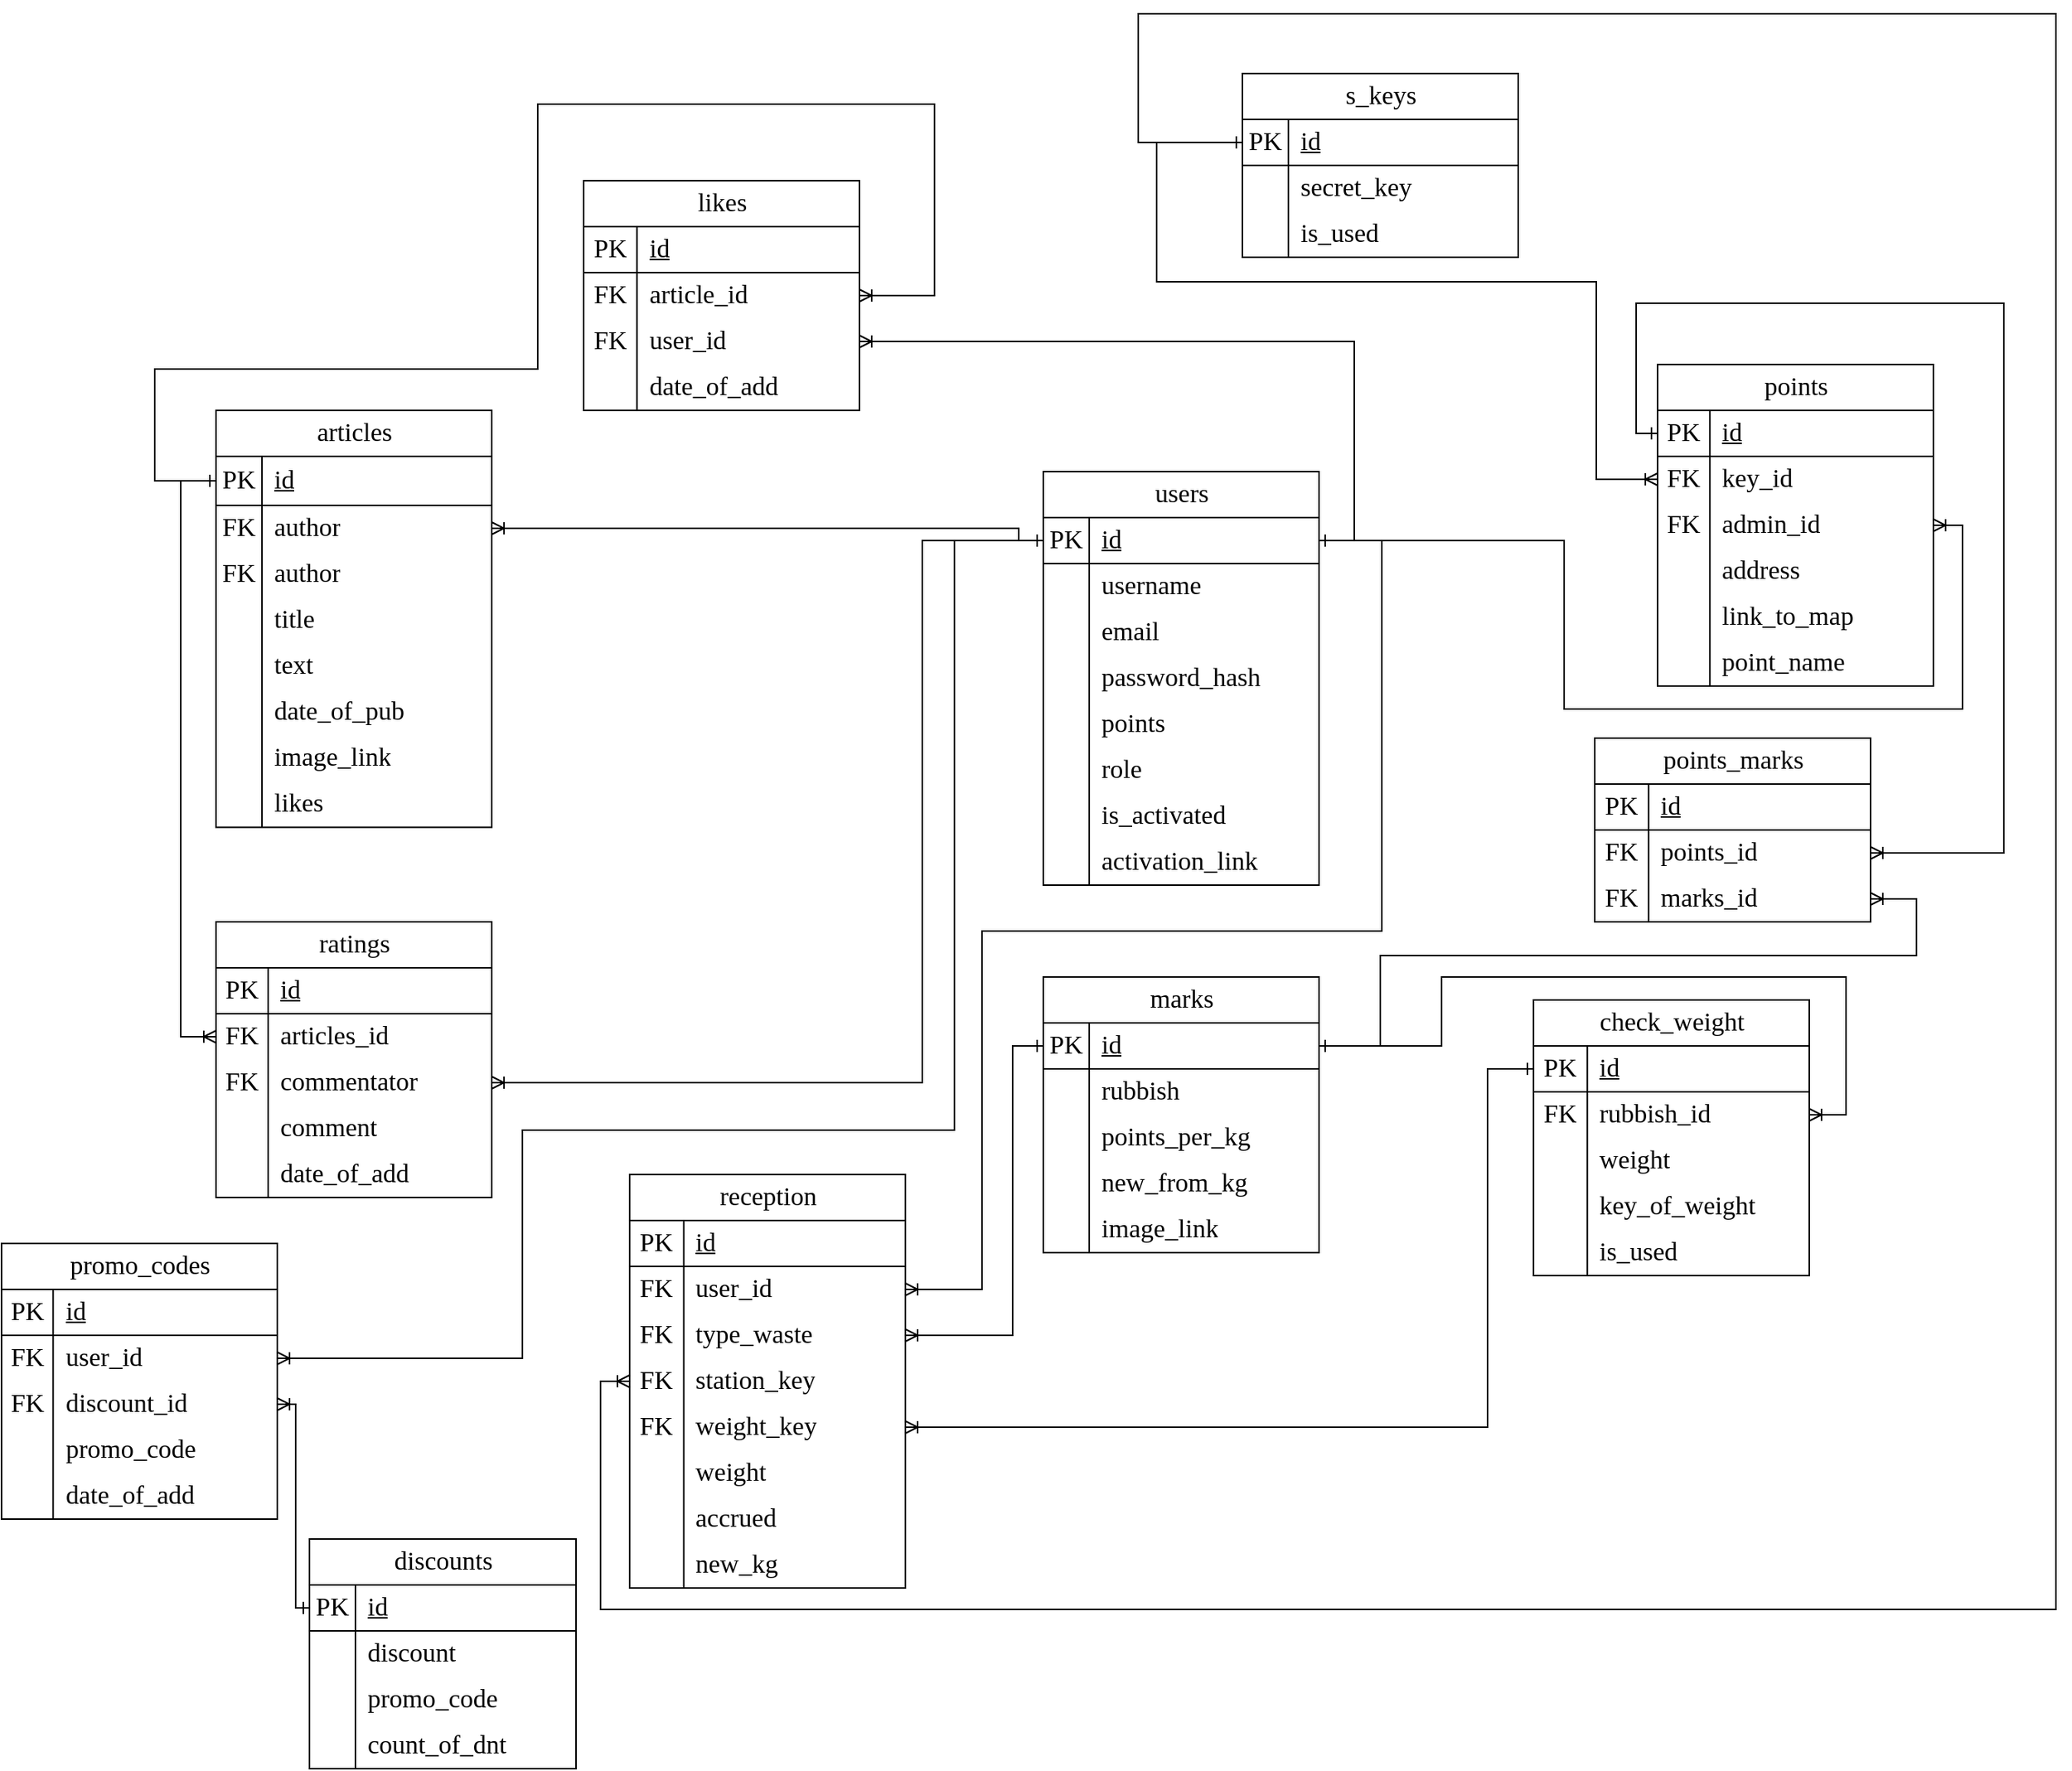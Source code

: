 <mxfile version="27.0.9">
  <diagram name="Страница — 1" id="hj557hNNkFWO4ur8dnzb">
    <mxGraphModel dx="1584" dy="834" grid="0" gridSize="10" guides="1" tooltips="1" connect="1" arrows="1" fold="1" page="0" pageScale="1" pageWidth="827" pageHeight="1169" math="0" shadow="0">
      <root>
        <mxCell id="0" />
        <mxCell id="1" parent="0" />
        <mxCell id="QYSrGt9jQ3trXQnrU_7k-2" value="s_keys" style="shape=table;startSize=30;container=1;collapsible=1;childLayout=tableLayout;fixedRows=1;rowLines=0;fontStyle=0;align=center;resizeLast=1;html=1;fontSize=17;fontFamily=Times New Roman;" parent="1" vertex="1">
          <mxGeometry x="880" y="180" width="180" height="120" as="geometry" />
        </mxCell>
        <mxCell id="QYSrGt9jQ3trXQnrU_7k-3" value="" style="shape=tableRow;horizontal=0;startSize=0;swimlaneHead=0;swimlaneBody=0;fillColor=none;collapsible=0;dropTarget=0;points=[[0,0.5],[1,0.5]];portConstraint=eastwest;top=0;left=0;right=0;bottom=1;fontSize=17;fontStyle=0;fontFamily=Times New Roman;" parent="QYSrGt9jQ3trXQnrU_7k-2" vertex="1">
          <mxGeometry y="30" width="180" height="30" as="geometry" />
        </mxCell>
        <mxCell id="QYSrGt9jQ3trXQnrU_7k-4" value="PK" style="shape=partialRectangle;connectable=0;fillColor=none;top=0;left=0;bottom=0;right=0;fontStyle=0;overflow=hidden;whiteSpace=wrap;html=1;fontSize=17;fontFamily=Times New Roman;" parent="QYSrGt9jQ3trXQnrU_7k-3" vertex="1">
          <mxGeometry width="30" height="30" as="geometry">
            <mxRectangle width="30" height="30" as="alternateBounds" />
          </mxGeometry>
        </mxCell>
        <mxCell id="QYSrGt9jQ3trXQnrU_7k-5" value="id" style="shape=partialRectangle;connectable=0;fillColor=none;top=0;left=0;bottom=0;right=0;align=left;spacingLeft=6;fontStyle=4;overflow=hidden;whiteSpace=wrap;html=1;fontSize=17;fontFamily=Times New Roman;" parent="QYSrGt9jQ3trXQnrU_7k-3" vertex="1">
          <mxGeometry x="30" width="150" height="30" as="geometry">
            <mxRectangle width="150" height="30" as="alternateBounds" />
          </mxGeometry>
        </mxCell>
        <mxCell id="QYSrGt9jQ3trXQnrU_7k-6" value="" style="shape=tableRow;horizontal=0;startSize=0;swimlaneHead=0;swimlaneBody=0;fillColor=none;collapsible=0;dropTarget=0;points=[[0,0.5],[1,0.5]];portConstraint=eastwest;top=0;left=0;right=0;bottom=0;fontSize=17;fontStyle=0;fontFamily=Times New Roman;" parent="QYSrGt9jQ3trXQnrU_7k-2" vertex="1">
          <mxGeometry y="60" width="180" height="30" as="geometry" />
        </mxCell>
        <mxCell id="QYSrGt9jQ3trXQnrU_7k-7" value="" style="shape=partialRectangle;connectable=0;fillColor=none;top=0;left=0;bottom=0;right=0;editable=1;overflow=hidden;whiteSpace=wrap;html=1;fontSize=17;fontStyle=0;fontFamily=Times New Roman;" parent="QYSrGt9jQ3trXQnrU_7k-6" vertex="1">
          <mxGeometry width="30" height="30" as="geometry">
            <mxRectangle width="30" height="30" as="alternateBounds" />
          </mxGeometry>
        </mxCell>
        <mxCell id="QYSrGt9jQ3trXQnrU_7k-8" value="secret_key" style="shape=partialRectangle;connectable=0;fillColor=none;top=0;left=0;bottom=0;right=0;align=left;spacingLeft=6;overflow=hidden;whiteSpace=wrap;html=1;fontSize=17;fontStyle=0;fontFamily=Times New Roman;" parent="QYSrGt9jQ3trXQnrU_7k-6" vertex="1">
          <mxGeometry x="30" width="150" height="30" as="geometry">
            <mxRectangle width="150" height="30" as="alternateBounds" />
          </mxGeometry>
        </mxCell>
        <mxCell id="QYSrGt9jQ3trXQnrU_7k-129" value="" style="shape=tableRow;horizontal=0;startSize=0;swimlaneHead=0;swimlaneBody=0;fillColor=none;collapsible=0;dropTarget=0;points=[[0,0.5],[1,0.5]];portConstraint=eastwest;top=0;left=0;right=0;bottom=0;fontSize=17;fontStyle=0;fontFamily=Times New Roman;" parent="QYSrGt9jQ3trXQnrU_7k-2" vertex="1">
          <mxGeometry y="90" width="180" height="30" as="geometry" />
        </mxCell>
        <mxCell id="QYSrGt9jQ3trXQnrU_7k-130" value="" style="shape=partialRectangle;connectable=0;fillColor=none;top=0;left=0;bottom=0;right=0;editable=1;overflow=hidden;whiteSpace=wrap;html=1;fontSize=17;fontStyle=0;fontFamily=Times New Roman;" parent="QYSrGt9jQ3trXQnrU_7k-129" vertex="1">
          <mxGeometry width="30" height="30" as="geometry">
            <mxRectangle width="30" height="30" as="alternateBounds" />
          </mxGeometry>
        </mxCell>
        <mxCell id="QYSrGt9jQ3trXQnrU_7k-131" value="is_used" style="shape=partialRectangle;connectable=0;fillColor=none;top=0;left=0;bottom=0;right=0;align=left;spacingLeft=6;overflow=hidden;whiteSpace=wrap;html=1;fontSize=17;fontStyle=0;fontFamily=Times New Roman;" parent="QYSrGt9jQ3trXQnrU_7k-129" vertex="1">
          <mxGeometry x="30" width="150" height="30" as="geometry">
            <mxRectangle width="150" height="30" as="alternateBounds" />
          </mxGeometry>
        </mxCell>
        <mxCell id="QYSrGt9jQ3trXQnrU_7k-132" value="points" style="shape=table;startSize=30;container=1;collapsible=1;childLayout=tableLayout;fixedRows=1;rowLines=0;fontStyle=0;align=center;resizeLast=1;html=1;fontSize=17;fontFamily=Times New Roman;" parent="1" vertex="1">
          <mxGeometry x="1151" y="370" width="180" height="210" as="geometry" />
        </mxCell>
        <mxCell id="QYSrGt9jQ3trXQnrU_7k-133" value="" style="shape=tableRow;horizontal=0;startSize=0;swimlaneHead=0;swimlaneBody=0;fillColor=none;collapsible=0;dropTarget=0;points=[[0,0.5],[1,0.5]];portConstraint=eastwest;top=0;left=0;right=0;bottom=1;fontSize=17;fontStyle=0;fontFamily=Times New Roman;" parent="QYSrGt9jQ3trXQnrU_7k-132" vertex="1">
          <mxGeometry y="30" width="180" height="30" as="geometry" />
        </mxCell>
        <mxCell id="QYSrGt9jQ3trXQnrU_7k-134" value="PK" style="shape=partialRectangle;connectable=0;fillColor=none;top=0;left=0;bottom=0;right=0;fontStyle=0;overflow=hidden;whiteSpace=wrap;html=1;fontSize=17;fontFamily=Times New Roman;" parent="QYSrGt9jQ3trXQnrU_7k-133" vertex="1">
          <mxGeometry width="34.136" height="30" as="geometry">
            <mxRectangle width="34.136" height="30" as="alternateBounds" />
          </mxGeometry>
        </mxCell>
        <mxCell id="QYSrGt9jQ3trXQnrU_7k-135" value="id" style="shape=partialRectangle;connectable=0;fillColor=none;top=0;left=0;bottom=0;right=0;align=left;spacingLeft=6;fontStyle=4;overflow=hidden;whiteSpace=wrap;html=1;fontSize=17;fontFamily=Times New Roman;" parent="QYSrGt9jQ3trXQnrU_7k-133" vertex="1">
          <mxGeometry x="34.136" width="145.864" height="30" as="geometry">
            <mxRectangle width="145.864" height="30" as="alternateBounds" />
          </mxGeometry>
        </mxCell>
        <mxCell id="QYSrGt9jQ3trXQnrU_7k-136" value="" style="shape=tableRow;horizontal=0;startSize=0;swimlaneHead=0;swimlaneBody=0;fillColor=none;collapsible=0;dropTarget=0;points=[[0,0.5],[1,0.5]];portConstraint=eastwest;top=0;left=0;right=0;bottom=0;fontSize=17;fontStyle=0;fontFamily=Times New Roman;" parent="QYSrGt9jQ3trXQnrU_7k-132" vertex="1">
          <mxGeometry y="60" width="180" height="30" as="geometry" />
        </mxCell>
        <mxCell id="QYSrGt9jQ3trXQnrU_7k-137" value="FK" style="shape=partialRectangle;connectable=0;fillColor=none;top=0;left=0;bottom=0;right=0;editable=1;overflow=hidden;whiteSpace=wrap;html=1;fontSize=17;fontStyle=0;fontFamily=Times New Roman;" parent="QYSrGt9jQ3trXQnrU_7k-136" vertex="1">
          <mxGeometry width="34.136" height="30" as="geometry">
            <mxRectangle width="34.136" height="30" as="alternateBounds" />
          </mxGeometry>
        </mxCell>
        <mxCell id="QYSrGt9jQ3trXQnrU_7k-138" value="key_id" style="shape=partialRectangle;connectable=0;fillColor=none;top=0;left=0;bottom=0;right=0;align=left;spacingLeft=6;overflow=hidden;whiteSpace=wrap;html=1;fontSize=17;fontStyle=0;fontFamily=Times New Roman;" parent="QYSrGt9jQ3trXQnrU_7k-136" vertex="1">
          <mxGeometry x="34.136" width="145.864" height="30" as="geometry">
            <mxRectangle width="145.864" height="30" as="alternateBounds" />
          </mxGeometry>
        </mxCell>
        <mxCell id="QYSrGt9jQ3trXQnrU_7k-149" value="" style="shape=tableRow;horizontal=0;startSize=0;swimlaneHead=0;swimlaneBody=0;fillColor=none;collapsible=0;dropTarget=0;points=[[0,0.5],[1,0.5]];portConstraint=eastwest;top=0;left=0;right=0;bottom=0;fontSize=17;fontStyle=0;fontFamily=Times New Roman;" parent="QYSrGt9jQ3trXQnrU_7k-132" vertex="1">
          <mxGeometry y="90" width="180" height="30" as="geometry" />
        </mxCell>
        <mxCell id="QYSrGt9jQ3trXQnrU_7k-150" value="FK" style="shape=partialRectangle;connectable=0;fillColor=none;top=0;left=0;bottom=0;right=0;editable=1;overflow=hidden;whiteSpace=wrap;html=1;fontSize=17;fontStyle=0;fontFamily=Times New Roman;" parent="QYSrGt9jQ3trXQnrU_7k-149" vertex="1">
          <mxGeometry width="34.136" height="30" as="geometry">
            <mxRectangle width="34.136" height="30" as="alternateBounds" />
          </mxGeometry>
        </mxCell>
        <mxCell id="QYSrGt9jQ3trXQnrU_7k-151" value="admin_id" style="shape=partialRectangle;connectable=0;fillColor=none;top=0;left=0;bottom=0;right=0;align=left;spacingLeft=6;overflow=hidden;whiteSpace=wrap;html=1;fontSize=17;fontStyle=0;fontFamily=Times New Roman;" parent="QYSrGt9jQ3trXQnrU_7k-149" vertex="1">
          <mxGeometry x="34.136" width="145.864" height="30" as="geometry">
            <mxRectangle width="145.864" height="30" as="alternateBounds" />
          </mxGeometry>
        </mxCell>
        <mxCell id="QYSrGt9jQ3trXQnrU_7k-146" value="" style="shape=tableRow;horizontal=0;startSize=0;swimlaneHead=0;swimlaneBody=0;fillColor=none;collapsible=0;dropTarget=0;points=[[0,0.5],[1,0.5]];portConstraint=eastwest;top=0;left=0;right=0;bottom=0;fontSize=17;fontStyle=0;fontFamily=Times New Roman;" parent="QYSrGt9jQ3trXQnrU_7k-132" vertex="1">
          <mxGeometry y="120" width="180" height="30" as="geometry" />
        </mxCell>
        <mxCell id="QYSrGt9jQ3trXQnrU_7k-147" value="" style="shape=partialRectangle;connectable=0;fillColor=none;top=0;left=0;bottom=0;right=0;editable=1;overflow=hidden;whiteSpace=wrap;html=1;fontSize=17;fontStyle=0;fontFamily=Times New Roman;" parent="QYSrGt9jQ3trXQnrU_7k-146" vertex="1">
          <mxGeometry width="34.136" height="30" as="geometry">
            <mxRectangle width="34.136" height="30" as="alternateBounds" />
          </mxGeometry>
        </mxCell>
        <mxCell id="QYSrGt9jQ3trXQnrU_7k-148" value="address" style="shape=partialRectangle;connectable=0;fillColor=none;top=0;left=0;bottom=0;right=0;align=left;spacingLeft=6;overflow=hidden;whiteSpace=wrap;html=1;fontSize=17;fontStyle=0;fontFamily=Times New Roman;" parent="QYSrGt9jQ3trXQnrU_7k-146" vertex="1">
          <mxGeometry x="34.136" width="145.864" height="30" as="geometry">
            <mxRectangle width="145.864" height="30" as="alternateBounds" />
          </mxGeometry>
        </mxCell>
        <mxCell id="QYSrGt9jQ3trXQnrU_7k-142" value="" style="shape=tableRow;horizontal=0;startSize=0;swimlaneHead=0;swimlaneBody=0;fillColor=none;collapsible=0;dropTarget=0;points=[[0,0.5],[1,0.5]];portConstraint=eastwest;top=0;left=0;right=0;bottom=0;fontSize=17;fontStyle=0;fontFamily=Times New Roman;" parent="QYSrGt9jQ3trXQnrU_7k-132" vertex="1">
          <mxGeometry y="150" width="180" height="30" as="geometry" />
        </mxCell>
        <mxCell id="QYSrGt9jQ3trXQnrU_7k-143" value="" style="shape=partialRectangle;connectable=0;fillColor=none;top=0;left=0;bottom=0;right=0;editable=1;overflow=hidden;whiteSpace=wrap;html=1;fontSize=17;fontStyle=0;fontFamily=Times New Roman;" parent="QYSrGt9jQ3trXQnrU_7k-142" vertex="1">
          <mxGeometry width="34.136" height="30" as="geometry">
            <mxRectangle width="34.136" height="30" as="alternateBounds" />
          </mxGeometry>
        </mxCell>
        <mxCell id="QYSrGt9jQ3trXQnrU_7k-144" value="link_to_map" style="shape=partialRectangle;connectable=0;fillColor=none;top=0;left=0;bottom=0;right=0;align=left;spacingLeft=6;overflow=hidden;whiteSpace=wrap;html=1;fontSize=17;fontStyle=0;fontFamily=Times New Roman;" parent="QYSrGt9jQ3trXQnrU_7k-142" vertex="1">
          <mxGeometry x="34.136" width="145.864" height="30" as="geometry">
            <mxRectangle width="145.864" height="30" as="alternateBounds" />
          </mxGeometry>
        </mxCell>
        <mxCell id="QYSrGt9jQ3trXQnrU_7k-139" value="" style="shape=tableRow;horizontal=0;startSize=0;swimlaneHead=0;swimlaneBody=0;fillColor=none;collapsible=0;dropTarget=0;points=[[0,0.5],[1,0.5]];portConstraint=eastwest;top=0;left=0;right=0;bottom=0;fontSize=17;fontStyle=0;fontFamily=Times New Roman;" parent="QYSrGt9jQ3trXQnrU_7k-132" vertex="1">
          <mxGeometry y="180" width="180" height="30" as="geometry" />
        </mxCell>
        <mxCell id="QYSrGt9jQ3trXQnrU_7k-140" value="" style="shape=partialRectangle;connectable=0;fillColor=none;top=0;left=0;bottom=0;right=0;editable=1;overflow=hidden;whiteSpace=wrap;html=1;fontSize=17;fontStyle=0;fontFamily=Times New Roman;" parent="QYSrGt9jQ3trXQnrU_7k-139" vertex="1">
          <mxGeometry width="34.136" height="30" as="geometry">
            <mxRectangle width="34.136" height="30" as="alternateBounds" />
          </mxGeometry>
        </mxCell>
        <mxCell id="QYSrGt9jQ3trXQnrU_7k-141" value="point_name" style="shape=partialRectangle;connectable=0;fillColor=none;top=0;left=0;bottom=0;right=0;align=left;spacingLeft=6;overflow=hidden;whiteSpace=wrap;html=1;fontSize=17;fontStyle=0;fontFamily=Times New Roman;" parent="QYSrGt9jQ3trXQnrU_7k-139" vertex="1">
          <mxGeometry x="34.136" width="145.864" height="30" as="geometry">
            <mxRectangle width="145.864" height="30" as="alternateBounds" />
          </mxGeometry>
        </mxCell>
        <mxCell id="QYSrGt9jQ3trXQnrU_7k-152" value="marks" style="shape=table;startSize=30;container=1;collapsible=1;childLayout=tableLayout;fixedRows=1;rowLines=0;fontStyle=0;align=center;resizeLast=1;html=1;fontSize=17;fontFamily=Times New Roman;" parent="1" vertex="1">
          <mxGeometry x="750" y="770" width="180" height="180" as="geometry" />
        </mxCell>
        <mxCell id="QYSrGt9jQ3trXQnrU_7k-153" value="" style="shape=tableRow;horizontal=0;startSize=0;swimlaneHead=0;swimlaneBody=0;fillColor=none;collapsible=0;dropTarget=0;points=[[0,0.5],[1,0.5]];portConstraint=eastwest;top=0;left=0;right=0;bottom=1;fontSize=17;fontStyle=0;fontFamily=Times New Roman;" parent="QYSrGt9jQ3trXQnrU_7k-152" vertex="1">
          <mxGeometry y="30" width="180" height="30" as="geometry" />
        </mxCell>
        <mxCell id="QYSrGt9jQ3trXQnrU_7k-154" value="PK" style="shape=partialRectangle;connectable=0;fillColor=none;top=0;left=0;bottom=0;right=0;fontStyle=0;overflow=hidden;whiteSpace=wrap;html=1;fontSize=17;fontFamily=Times New Roman;" parent="QYSrGt9jQ3trXQnrU_7k-153" vertex="1">
          <mxGeometry width="30" height="30" as="geometry">
            <mxRectangle width="30" height="30" as="alternateBounds" />
          </mxGeometry>
        </mxCell>
        <mxCell id="QYSrGt9jQ3trXQnrU_7k-155" value="id" style="shape=partialRectangle;connectable=0;fillColor=none;top=0;left=0;bottom=0;right=0;align=left;spacingLeft=6;fontStyle=4;overflow=hidden;whiteSpace=wrap;html=1;fontSize=17;fontFamily=Times New Roman;" parent="QYSrGt9jQ3trXQnrU_7k-153" vertex="1">
          <mxGeometry x="30" width="150" height="30" as="geometry">
            <mxRectangle width="150" height="30" as="alternateBounds" />
          </mxGeometry>
        </mxCell>
        <mxCell id="QYSrGt9jQ3trXQnrU_7k-156" value="" style="shape=tableRow;horizontal=0;startSize=0;swimlaneHead=0;swimlaneBody=0;fillColor=none;collapsible=0;dropTarget=0;points=[[0,0.5],[1,0.5]];portConstraint=eastwest;top=0;left=0;right=0;bottom=0;fontSize=17;fontStyle=0;fontFamily=Times New Roman;" parent="QYSrGt9jQ3trXQnrU_7k-152" vertex="1">
          <mxGeometry y="60" width="180" height="30" as="geometry" />
        </mxCell>
        <mxCell id="QYSrGt9jQ3trXQnrU_7k-157" value="" style="shape=partialRectangle;connectable=0;fillColor=none;top=0;left=0;bottom=0;right=0;editable=1;overflow=hidden;whiteSpace=wrap;html=1;fontSize=17;fontStyle=0;fontFamily=Times New Roman;" parent="QYSrGt9jQ3trXQnrU_7k-156" vertex="1">
          <mxGeometry width="30" height="30" as="geometry">
            <mxRectangle width="30" height="30" as="alternateBounds" />
          </mxGeometry>
        </mxCell>
        <mxCell id="QYSrGt9jQ3trXQnrU_7k-158" value="rubbish" style="shape=partialRectangle;connectable=0;fillColor=none;top=0;left=0;bottom=0;right=0;align=left;spacingLeft=6;overflow=hidden;whiteSpace=wrap;html=1;fontSize=17;fontStyle=0;fontFamily=Times New Roman;" parent="QYSrGt9jQ3trXQnrU_7k-156" vertex="1">
          <mxGeometry x="30" width="150" height="30" as="geometry">
            <mxRectangle width="150" height="30" as="alternateBounds" />
          </mxGeometry>
        </mxCell>
        <mxCell id="QYSrGt9jQ3trXQnrU_7k-159" value="" style="shape=tableRow;horizontal=0;startSize=0;swimlaneHead=0;swimlaneBody=0;fillColor=none;collapsible=0;dropTarget=0;points=[[0,0.5],[1,0.5]];portConstraint=eastwest;top=0;left=0;right=0;bottom=0;fontSize=17;fontStyle=0;fontFamily=Times New Roman;" parent="QYSrGt9jQ3trXQnrU_7k-152" vertex="1">
          <mxGeometry y="90" width="180" height="30" as="geometry" />
        </mxCell>
        <mxCell id="QYSrGt9jQ3trXQnrU_7k-160" value="" style="shape=partialRectangle;connectable=0;fillColor=none;top=0;left=0;bottom=0;right=0;editable=1;overflow=hidden;whiteSpace=wrap;html=1;fontSize=17;fontStyle=0;fontFamily=Times New Roman;" parent="QYSrGt9jQ3trXQnrU_7k-159" vertex="1">
          <mxGeometry width="30" height="30" as="geometry">
            <mxRectangle width="30" height="30" as="alternateBounds" />
          </mxGeometry>
        </mxCell>
        <mxCell id="QYSrGt9jQ3trXQnrU_7k-161" value="points_per_kg" style="shape=partialRectangle;connectable=0;fillColor=none;top=0;left=0;bottom=0;right=0;align=left;spacingLeft=6;overflow=hidden;whiteSpace=wrap;html=1;fontSize=17;fontStyle=0;fontFamily=Times New Roman;" parent="QYSrGt9jQ3trXQnrU_7k-159" vertex="1">
          <mxGeometry x="30" width="150" height="30" as="geometry">
            <mxRectangle width="150" height="30" as="alternateBounds" />
          </mxGeometry>
        </mxCell>
        <mxCell id="QYSrGt9jQ3trXQnrU_7k-162" value="" style="shape=tableRow;horizontal=0;startSize=0;swimlaneHead=0;swimlaneBody=0;fillColor=none;collapsible=0;dropTarget=0;points=[[0,0.5],[1,0.5]];portConstraint=eastwest;top=0;left=0;right=0;bottom=0;fontSize=17;fontStyle=0;fontFamily=Times New Roman;" parent="QYSrGt9jQ3trXQnrU_7k-152" vertex="1">
          <mxGeometry y="120" width="180" height="30" as="geometry" />
        </mxCell>
        <mxCell id="QYSrGt9jQ3trXQnrU_7k-163" value="" style="shape=partialRectangle;connectable=0;fillColor=none;top=0;left=0;bottom=0;right=0;editable=1;overflow=hidden;whiteSpace=wrap;html=1;fontSize=17;fontStyle=0;fontFamily=Times New Roman;" parent="QYSrGt9jQ3trXQnrU_7k-162" vertex="1">
          <mxGeometry width="30" height="30" as="geometry">
            <mxRectangle width="30" height="30" as="alternateBounds" />
          </mxGeometry>
        </mxCell>
        <mxCell id="QYSrGt9jQ3trXQnrU_7k-164" value="new_from_kg" style="shape=partialRectangle;connectable=0;fillColor=none;top=0;left=0;bottom=0;right=0;align=left;spacingLeft=6;overflow=hidden;whiteSpace=wrap;html=1;fontSize=17;fontStyle=0;fontFamily=Times New Roman;" parent="QYSrGt9jQ3trXQnrU_7k-162" vertex="1">
          <mxGeometry x="30" width="150" height="30" as="geometry">
            <mxRectangle width="150" height="30" as="alternateBounds" />
          </mxGeometry>
        </mxCell>
        <mxCell id="QYSrGt9jQ3trXQnrU_7k-165" value="" style="shape=tableRow;horizontal=0;startSize=0;swimlaneHead=0;swimlaneBody=0;fillColor=none;collapsible=0;dropTarget=0;points=[[0,0.5],[1,0.5]];portConstraint=eastwest;top=0;left=0;right=0;bottom=0;fontSize=17;fontStyle=0;fontFamily=Times New Roman;" parent="QYSrGt9jQ3trXQnrU_7k-152" vertex="1">
          <mxGeometry y="150" width="180" height="30" as="geometry" />
        </mxCell>
        <mxCell id="QYSrGt9jQ3trXQnrU_7k-166" value="" style="shape=partialRectangle;connectable=0;fillColor=none;top=0;left=0;bottom=0;right=0;editable=1;overflow=hidden;whiteSpace=wrap;html=1;fontSize=17;fontStyle=0;fontFamily=Times New Roman;" parent="QYSrGt9jQ3trXQnrU_7k-165" vertex="1">
          <mxGeometry width="30" height="30" as="geometry">
            <mxRectangle width="30" height="30" as="alternateBounds" />
          </mxGeometry>
        </mxCell>
        <mxCell id="QYSrGt9jQ3trXQnrU_7k-167" value="image_link" style="shape=partialRectangle;connectable=0;fillColor=none;top=0;left=0;bottom=0;right=0;align=left;spacingLeft=6;overflow=hidden;whiteSpace=wrap;html=1;fontSize=17;fontStyle=0;fontFamily=Times New Roman;" parent="QYSrGt9jQ3trXQnrU_7k-165" vertex="1">
          <mxGeometry x="30" width="150" height="30" as="geometry">
            <mxRectangle width="150" height="30" as="alternateBounds" />
          </mxGeometry>
        </mxCell>
        <mxCell id="QYSrGt9jQ3trXQnrU_7k-168" value="likes" style="shape=table;startSize=30;container=1;collapsible=1;childLayout=tableLayout;fixedRows=1;rowLines=0;fontStyle=0;align=center;resizeLast=1;html=1;fontSize=17;fontFamily=Times New Roman;" parent="1" vertex="1">
          <mxGeometry x="450" y="250" width="180" height="150" as="geometry" />
        </mxCell>
        <mxCell id="QYSrGt9jQ3trXQnrU_7k-169" value="" style="shape=tableRow;horizontal=0;startSize=0;swimlaneHead=0;swimlaneBody=0;fillColor=none;collapsible=0;dropTarget=0;points=[[0,0.5],[1,0.5]];portConstraint=eastwest;top=0;left=0;right=0;bottom=1;fontSize=17;fontStyle=0;fontFamily=Times New Roman;" parent="QYSrGt9jQ3trXQnrU_7k-168" vertex="1">
          <mxGeometry y="30" width="180" height="30" as="geometry" />
        </mxCell>
        <mxCell id="QYSrGt9jQ3trXQnrU_7k-170" value="PK" style="shape=partialRectangle;connectable=0;fillColor=none;top=0;left=0;bottom=0;right=0;fontStyle=0;overflow=hidden;whiteSpace=wrap;html=1;fontSize=17;fontFamily=Times New Roman;" parent="QYSrGt9jQ3trXQnrU_7k-169" vertex="1">
          <mxGeometry width="34.773" height="30" as="geometry">
            <mxRectangle width="34.773" height="30" as="alternateBounds" />
          </mxGeometry>
        </mxCell>
        <mxCell id="QYSrGt9jQ3trXQnrU_7k-171" value="id" style="shape=partialRectangle;connectable=0;fillColor=none;top=0;left=0;bottom=0;right=0;align=left;spacingLeft=6;fontStyle=4;overflow=hidden;whiteSpace=wrap;html=1;fontSize=17;fontFamily=Times New Roman;" parent="QYSrGt9jQ3trXQnrU_7k-169" vertex="1">
          <mxGeometry x="34.773" width="145.227" height="30" as="geometry">
            <mxRectangle width="145.227" height="30" as="alternateBounds" />
          </mxGeometry>
        </mxCell>
        <mxCell id="QYSrGt9jQ3trXQnrU_7k-172" value="" style="shape=tableRow;horizontal=0;startSize=0;swimlaneHead=0;swimlaneBody=0;fillColor=none;collapsible=0;dropTarget=0;points=[[0,0.5],[1,0.5]];portConstraint=eastwest;top=0;left=0;right=0;bottom=0;fontSize=17;fontStyle=0;fontFamily=Times New Roman;" parent="QYSrGt9jQ3trXQnrU_7k-168" vertex="1">
          <mxGeometry y="60" width="180" height="30" as="geometry" />
        </mxCell>
        <mxCell id="QYSrGt9jQ3trXQnrU_7k-173" value="FK" style="shape=partialRectangle;connectable=0;fillColor=none;top=0;left=0;bottom=0;right=0;editable=1;overflow=hidden;whiteSpace=wrap;html=1;fontSize=17;fontStyle=0;fontFamily=Times New Roman;" parent="QYSrGt9jQ3trXQnrU_7k-172" vertex="1">
          <mxGeometry width="34.773" height="30" as="geometry">
            <mxRectangle width="34.773" height="30" as="alternateBounds" />
          </mxGeometry>
        </mxCell>
        <mxCell id="QYSrGt9jQ3trXQnrU_7k-174" value="article_id" style="shape=partialRectangle;connectable=0;fillColor=none;top=0;left=0;bottom=0;right=0;align=left;spacingLeft=6;overflow=hidden;whiteSpace=wrap;html=1;fontSize=17;fontStyle=0;fontFamily=Times New Roman;" parent="QYSrGt9jQ3trXQnrU_7k-172" vertex="1">
          <mxGeometry x="34.773" width="145.227" height="30" as="geometry">
            <mxRectangle width="145.227" height="30" as="alternateBounds" />
          </mxGeometry>
        </mxCell>
        <mxCell id="QYSrGt9jQ3trXQnrU_7k-175" value="" style="shape=tableRow;horizontal=0;startSize=0;swimlaneHead=0;swimlaneBody=0;fillColor=none;collapsible=0;dropTarget=0;points=[[0,0.5],[1,0.5]];portConstraint=eastwest;top=0;left=0;right=0;bottom=0;fontSize=17;fontStyle=0;fontFamily=Times New Roman;" parent="QYSrGt9jQ3trXQnrU_7k-168" vertex="1">
          <mxGeometry y="90" width="180" height="30" as="geometry" />
        </mxCell>
        <mxCell id="QYSrGt9jQ3trXQnrU_7k-176" value="FK" style="shape=partialRectangle;connectable=0;fillColor=none;top=0;left=0;bottom=0;right=0;editable=1;overflow=hidden;whiteSpace=wrap;html=1;fontSize=17;fontStyle=0;fontFamily=Times New Roman;" parent="QYSrGt9jQ3trXQnrU_7k-175" vertex="1">
          <mxGeometry width="34.773" height="30" as="geometry">
            <mxRectangle width="34.773" height="30" as="alternateBounds" />
          </mxGeometry>
        </mxCell>
        <mxCell id="QYSrGt9jQ3trXQnrU_7k-177" value="user_id" style="shape=partialRectangle;connectable=0;fillColor=none;top=0;left=0;bottom=0;right=0;align=left;spacingLeft=6;overflow=hidden;whiteSpace=wrap;html=1;fontSize=17;fontStyle=0;fontFamily=Times New Roman;" parent="QYSrGt9jQ3trXQnrU_7k-175" vertex="1">
          <mxGeometry x="34.773" width="145.227" height="30" as="geometry">
            <mxRectangle width="145.227" height="30" as="alternateBounds" />
          </mxGeometry>
        </mxCell>
        <mxCell id="ZWVjzWYZPsL3QGTHBZbJ-4" value="" style="shape=tableRow;horizontal=0;startSize=0;swimlaneHead=0;swimlaneBody=0;fillColor=none;collapsible=0;dropTarget=0;points=[[0,0.5],[1,0.5]];portConstraint=eastwest;top=0;left=0;right=0;bottom=0;fontSize=17;fontStyle=0;fontFamily=Times New Roman;" parent="QYSrGt9jQ3trXQnrU_7k-168" vertex="1">
          <mxGeometry y="120" width="180" height="30" as="geometry" />
        </mxCell>
        <mxCell id="ZWVjzWYZPsL3QGTHBZbJ-5" value="" style="shape=partialRectangle;connectable=0;fillColor=none;top=0;left=0;bottom=0;right=0;editable=1;overflow=hidden;whiteSpace=wrap;html=1;fontSize=17;fontStyle=0;fontFamily=Times New Roman;" parent="ZWVjzWYZPsL3QGTHBZbJ-4" vertex="1">
          <mxGeometry width="34.773" height="30" as="geometry">
            <mxRectangle width="34.773" height="30" as="alternateBounds" />
          </mxGeometry>
        </mxCell>
        <mxCell id="ZWVjzWYZPsL3QGTHBZbJ-6" value="date_of_add" style="shape=partialRectangle;connectable=0;fillColor=none;top=0;left=0;bottom=0;right=0;align=left;spacingLeft=6;overflow=hidden;whiteSpace=wrap;html=1;fontSize=17;fontStyle=0;fontFamily=Times New Roman;" parent="ZWVjzWYZPsL3QGTHBZbJ-4" vertex="1">
          <mxGeometry x="34.773" width="145.227" height="30" as="geometry">
            <mxRectangle width="145.227" height="30" as="alternateBounds" />
          </mxGeometry>
        </mxCell>
        <mxCell id="QYSrGt9jQ3trXQnrU_7k-178" value="users" style="shape=table;startSize=30;container=1;collapsible=1;childLayout=tableLayout;fixedRows=1;rowLines=0;fontStyle=0;align=center;resizeLast=1;html=1;fontSize=17;fontFamily=Times New Roman;" parent="1" vertex="1">
          <mxGeometry x="750" y="440" width="180" height="270" as="geometry" />
        </mxCell>
        <mxCell id="QYSrGt9jQ3trXQnrU_7k-179" value="" style="shape=tableRow;horizontal=0;startSize=0;swimlaneHead=0;swimlaneBody=0;fillColor=none;collapsible=0;dropTarget=0;points=[[0,0.5],[1,0.5]];portConstraint=eastwest;top=0;left=0;right=0;bottom=1;fontSize=17;fontStyle=0;fontFamily=Times New Roman;" parent="QYSrGt9jQ3trXQnrU_7k-178" vertex="1">
          <mxGeometry y="30" width="180" height="30" as="geometry" />
        </mxCell>
        <mxCell id="QYSrGt9jQ3trXQnrU_7k-180" value="PK" style="shape=partialRectangle;connectable=0;fillColor=none;top=0;left=0;bottom=0;right=0;fontStyle=0;overflow=hidden;whiteSpace=wrap;html=1;fontSize=17;fontFamily=Times New Roman;" parent="QYSrGt9jQ3trXQnrU_7k-179" vertex="1">
          <mxGeometry width="30" height="30" as="geometry">
            <mxRectangle width="30" height="30" as="alternateBounds" />
          </mxGeometry>
        </mxCell>
        <mxCell id="QYSrGt9jQ3trXQnrU_7k-181" value="id" style="shape=partialRectangle;connectable=0;fillColor=none;top=0;left=0;bottom=0;right=0;align=left;spacingLeft=6;fontStyle=4;overflow=hidden;whiteSpace=wrap;html=1;fontSize=17;fontFamily=Times New Roman;" parent="QYSrGt9jQ3trXQnrU_7k-179" vertex="1">
          <mxGeometry x="30" width="150" height="30" as="geometry">
            <mxRectangle width="150" height="30" as="alternateBounds" />
          </mxGeometry>
        </mxCell>
        <mxCell id="QYSrGt9jQ3trXQnrU_7k-182" value="" style="shape=tableRow;horizontal=0;startSize=0;swimlaneHead=0;swimlaneBody=0;fillColor=none;collapsible=0;dropTarget=0;points=[[0,0.5],[1,0.5]];portConstraint=eastwest;top=0;left=0;right=0;bottom=0;fontSize=17;fontStyle=0;fontFamily=Times New Roman;" parent="QYSrGt9jQ3trXQnrU_7k-178" vertex="1">
          <mxGeometry y="60" width="180" height="30" as="geometry" />
        </mxCell>
        <mxCell id="QYSrGt9jQ3trXQnrU_7k-183" value="" style="shape=partialRectangle;connectable=0;fillColor=none;top=0;left=0;bottom=0;right=0;editable=1;overflow=hidden;whiteSpace=wrap;html=1;fontSize=17;fontStyle=0;fontFamily=Times New Roman;" parent="QYSrGt9jQ3trXQnrU_7k-182" vertex="1">
          <mxGeometry width="30" height="30" as="geometry">
            <mxRectangle width="30" height="30" as="alternateBounds" />
          </mxGeometry>
        </mxCell>
        <mxCell id="QYSrGt9jQ3trXQnrU_7k-184" value="username" style="shape=partialRectangle;connectable=0;fillColor=none;top=0;left=0;bottom=0;right=0;align=left;spacingLeft=6;overflow=hidden;whiteSpace=wrap;html=1;fontSize=17;fontStyle=0;fontFamily=Times New Roman;" parent="QYSrGt9jQ3trXQnrU_7k-182" vertex="1">
          <mxGeometry x="30" width="150" height="30" as="geometry">
            <mxRectangle width="150" height="30" as="alternateBounds" />
          </mxGeometry>
        </mxCell>
        <mxCell id="QYSrGt9jQ3trXQnrU_7k-185" value="" style="shape=tableRow;horizontal=0;startSize=0;swimlaneHead=0;swimlaneBody=0;fillColor=none;collapsible=0;dropTarget=0;points=[[0,0.5],[1,0.5]];portConstraint=eastwest;top=0;left=0;right=0;bottom=0;fontSize=17;fontStyle=0;fontFamily=Times New Roman;" parent="QYSrGt9jQ3trXQnrU_7k-178" vertex="1">
          <mxGeometry y="90" width="180" height="30" as="geometry" />
        </mxCell>
        <mxCell id="QYSrGt9jQ3trXQnrU_7k-186" value="" style="shape=partialRectangle;connectable=0;fillColor=none;top=0;left=0;bottom=0;right=0;editable=1;overflow=hidden;whiteSpace=wrap;html=1;fontSize=17;fontStyle=0;fontFamily=Times New Roman;" parent="QYSrGt9jQ3trXQnrU_7k-185" vertex="1">
          <mxGeometry width="30" height="30" as="geometry">
            <mxRectangle width="30" height="30" as="alternateBounds" />
          </mxGeometry>
        </mxCell>
        <mxCell id="QYSrGt9jQ3trXQnrU_7k-187" value="email" style="shape=partialRectangle;connectable=0;fillColor=none;top=0;left=0;bottom=0;right=0;align=left;spacingLeft=6;overflow=hidden;whiteSpace=wrap;html=1;fontSize=17;fontStyle=0;fontFamily=Times New Roman;" parent="QYSrGt9jQ3trXQnrU_7k-185" vertex="1">
          <mxGeometry x="30" width="150" height="30" as="geometry">
            <mxRectangle width="150" height="30" as="alternateBounds" />
          </mxGeometry>
        </mxCell>
        <mxCell id="QYSrGt9jQ3trXQnrU_7k-188" value="" style="shape=tableRow;horizontal=0;startSize=0;swimlaneHead=0;swimlaneBody=0;fillColor=none;collapsible=0;dropTarget=0;points=[[0,0.5],[1,0.5]];portConstraint=eastwest;top=0;left=0;right=0;bottom=0;fontSize=17;fontStyle=0;fontFamily=Times New Roman;" parent="QYSrGt9jQ3trXQnrU_7k-178" vertex="1">
          <mxGeometry y="120" width="180" height="30" as="geometry" />
        </mxCell>
        <mxCell id="QYSrGt9jQ3trXQnrU_7k-189" value="" style="shape=partialRectangle;connectable=0;fillColor=none;top=0;left=0;bottom=0;right=0;editable=1;overflow=hidden;whiteSpace=wrap;html=1;fontSize=17;fontStyle=0;fontFamily=Times New Roman;" parent="QYSrGt9jQ3trXQnrU_7k-188" vertex="1">
          <mxGeometry width="30" height="30" as="geometry">
            <mxRectangle width="30" height="30" as="alternateBounds" />
          </mxGeometry>
        </mxCell>
        <mxCell id="QYSrGt9jQ3trXQnrU_7k-190" value="password_hash" style="shape=partialRectangle;connectable=0;fillColor=none;top=0;left=0;bottom=0;right=0;align=left;spacingLeft=6;overflow=hidden;whiteSpace=wrap;html=1;fontSize=17;fontStyle=0;fontFamily=Times New Roman;" parent="QYSrGt9jQ3trXQnrU_7k-188" vertex="1">
          <mxGeometry x="30" width="150" height="30" as="geometry">
            <mxRectangle width="150" height="30" as="alternateBounds" />
          </mxGeometry>
        </mxCell>
        <mxCell id="QYSrGt9jQ3trXQnrU_7k-191" value="" style="shape=tableRow;horizontal=0;startSize=0;swimlaneHead=0;swimlaneBody=0;fillColor=none;collapsible=0;dropTarget=0;points=[[0,0.5],[1,0.5]];portConstraint=eastwest;top=0;left=0;right=0;bottom=0;fontSize=17;fontStyle=0;fontFamily=Times New Roman;" parent="QYSrGt9jQ3trXQnrU_7k-178" vertex="1">
          <mxGeometry y="150" width="180" height="30" as="geometry" />
        </mxCell>
        <mxCell id="QYSrGt9jQ3trXQnrU_7k-192" value="" style="shape=partialRectangle;connectable=0;fillColor=none;top=0;left=0;bottom=0;right=0;editable=1;overflow=hidden;whiteSpace=wrap;html=1;fontSize=17;fontStyle=0;fontFamily=Times New Roman;" parent="QYSrGt9jQ3trXQnrU_7k-191" vertex="1">
          <mxGeometry width="30" height="30" as="geometry">
            <mxRectangle width="30" height="30" as="alternateBounds" />
          </mxGeometry>
        </mxCell>
        <mxCell id="QYSrGt9jQ3trXQnrU_7k-193" value="points" style="shape=partialRectangle;connectable=0;fillColor=none;top=0;left=0;bottom=0;right=0;align=left;spacingLeft=6;overflow=hidden;whiteSpace=wrap;html=1;fontSize=17;fontStyle=0;fontFamily=Times New Roman;" parent="QYSrGt9jQ3trXQnrU_7k-191" vertex="1">
          <mxGeometry x="30" width="150" height="30" as="geometry">
            <mxRectangle width="150" height="30" as="alternateBounds" />
          </mxGeometry>
        </mxCell>
        <mxCell id="QYSrGt9jQ3trXQnrU_7k-194" value="" style="shape=tableRow;horizontal=0;startSize=0;swimlaneHead=0;swimlaneBody=0;fillColor=none;collapsible=0;dropTarget=0;points=[[0,0.5],[1,0.5]];portConstraint=eastwest;top=0;left=0;right=0;bottom=0;fontSize=17;fontStyle=0;fontFamily=Times New Roman;" parent="QYSrGt9jQ3trXQnrU_7k-178" vertex="1">
          <mxGeometry y="180" width="180" height="30" as="geometry" />
        </mxCell>
        <mxCell id="QYSrGt9jQ3trXQnrU_7k-195" value="" style="shape=partialRectangle;connectable=0;fillColor=none;top=0;left=0;bottom=0;right=0;editable=1;overflow=hidden;whiteSpace=wrap;html=1;fontSize=17;fontStyle=0;fontFamily=Times New Roman;" parent="QYSrGt9jQ3trXQnrU_7k-194" vertex="1">
          <mxGeometry width="30" height="30" as="geometry">
            <mxRectangle width="30" height="30" as="alternateBounds" />
          </mxGeometry>
        </mxCell>
        <mxCell id="QYSrGt9jQ3trXQnrU_7k-196" value="role" style="shape=partialRectangle;connectable=0;fillColor=none;top=0;left=0;bottom=0;right=0;align=left;spacingLeft=6;overflow=hidden;whiteSpace=wrap;html=1;fontSize=17;fontStyle=0;fontFamily=Times New Roman;" parent="QYSrGt9jQ3trXQnrU_7k-194" vertex="1">
          <mxGeometry x="30" width="150" height="30" as="geometry">
            <mxRectangle width="150" height="30" as="alternateBounds" />
          </mxGeometry>
        </mxCell>
        <mxCell id="QYSrGt9jQ3trXQnrU_7k-197" value="" style="shape=tableRow;horizontal=0;startSize=0;swimlaneHead=0;swimlaneBody=0;fillColor=none;collapsible=0;dropTarget=0;points=[[0,0.5],[1,0.5]];portConstraint=eastwest;top=0;left=0;right=0;bottom=0;fontSize=17;fontStyle=0;fontFamily=Times New Roman;" parent="QYSrGt9jQ3trXQnrU_7k-178" vertex="1">
          <mxGeometry y="210" width="180" height="30" as="geometry" />
        </mxCell>
        <mxCell id="QYSrGt9jQ3trXQnrU_7k-198" value="" style="shape=partialRectangle;connectable=0;fillColor=none;top=0;left=0;bottom=0;right=0;editable=1;overflow=hidden;whiteSpace=wrap;html=1;fontSize=17;fontStyle=0;fontFamily=Times New Roman;" parent="QYSrGt9jQ3trXQnrU_7k-197" vertex="1">
          <mxGeometry width="30" height="30" as="geometry">
            <mxRectangle width="30" height="30" as="alternateBounds" />
          </mxGeometry>
        </mxCell>
        <mxCell id="QYSrGt9jQ3trXQnrU_7k-199" value="is_activated" style="shape=partialRectangle;connectable=0;fillColor=none;top=0;left=0;bottom=0;right=0;align=left;spacingLeft=6;overflow=hidden;whiteSpace=wrap;html=1;fontSize=17;fontStyle=0;fontFamily=Times New Roman;" parent="QYSrGt9jQ3trXQnrU_7k-197" vertex="1">
          <mxGeometry x="30" width="150" height="30" as="geometry">
            <mxRectangle width="150" height="30" as="alternateBounds" />
          </mxGeometry>
        </mxCell>
        <mxCell id="QYSrGt9jQ3trXQnrU_7k-200" value="" style="shape=tableRow;horizontal=0;startSize=0;swimlaneHead=0;swimlaneBody=0;fillColor=none;collapsible=0;dropTarget=0;points=[[0,0.5],[1,0.5]];portConstraint=eastwest;top=0;left=0;right=0;bottom=0;fontSize=17;fontStyle=0;fontFamily=Times New Roman;" parent="QYSrGt9jQ3trXQnrU_7k-178" vertex="1">
          <mxGeometry y="240" width="180" height="30" as="geometry" />
        </mxCell>
        <mxCell id="QYSrGt9jQ3trXQnrU_7k-201" value="" style="shape=partialRectangle;connectable=0;fillColor=none;top=0;left=0;bottom=0;right=0;editable=1;overflow=hidden;whiteSpace=wrap;html=1;fontSize=17;fontStyle=0;fontFamily=Times New Roman;" parent="QYSrGt9jQ3trXQnrU_7k-200" vertex="1">
          <mxGeometry width="30" height="30" as="geometry">
            <mxRectangle width="30" height="30" as="alternateBounds" />
          </mxGeometry>
        </mxCell>
        <mxCell id="QYSrGt9jQ3trXQnrU_7k-202" value="activation_link" style="shape=partialRectangle;connectable=0;fillColor=none;top=0;left=0;bottom=0;right=0;align=left;spacingLeft=6;overflow=hidden;whiteSpace=wrap;html=1;fontSize=17;fontStyle=0;fontFamily=Times New Roman;" parent="QYSrGt9jQ3trXQnrU_7k-200" vertex="1">
          <mxGeometry x="30" width="150" height="30" as="geometry">
            <mxRectangle width="150" height="30" as="alternateBounds" />
          </mxGeometry>
        </mxCell>
        <mxCell id="QYSrGt9jQ3trXQnrU_7k-203" value="reception" style="shape=table;startSize=30;container=1;collapsible=1;childLayout=tableLayout;fixedRows=1;rowLines=0;fontStyle=0;align=center;resizeLast=1;html=1;fontSize=17;fontFamily=Times New Roman;" parent="1" vertex="1">
          <mxGeometry x="480" y="899" width="180" height="270" as="geometry" />
        </mxCell>
        <mxCell id="QYSrGt9jQ3trXQnrU_7k-204" value="" style="shape=tableRow;horizontal=0;startSize=0;swimlaneHead=0;swimlaneBody=0;fillColor=none;collapsible=0;dropTarget=0;points=[[0,0.5],[1,0.5]];portConstraint=eastwest;top=0;left=0;right=0;bottom=1;fontSize=17;fontStyle=0;fontFamily=Times New Roman;" parent="QYSrGt9jQ3trXQnrU_7k-203" vertex="1">
          <mxGeometry y="30" width="180" height="30" as="geometry" />
        </mxCell>
        <mxCell id="QYSrGt9jQ3trXQnrU_7k-205" value="PK" style="shape=partialRectangle;connectable=0;fillColor=none;top=0;left=0;bottom=0;right=0;fontStyle=0;overflow=hidden;whiteSpace=wrap;html=1;fontSize=17;fontFamily=Times New Roman;" parent="QYSrGt9jQ3trXQnrU_7k-204" vertex="1">
          <mxGeometry width="35.318" height="30" as="geometry">
            <mxRectangle width="35.318" height="30" as="alternateBounds" />
          </mxGeometry>
        </mxCell>
        <mxCell id="QYSrGt9jQ3trXQnrU_7k-206" value="id" style="shape=partialRectangle;connectable=0;fillColor=none;top=0;left=0;bottom=0;right=0;align=left;spacingLeft=6;fontStyle=4;overflow=hidden;whiteSpace=wrap;html=1;fontSize=17;fontFamily=Times New Roman;" parent="QYSrGt9jQ3trXQnrU_7k-204" vertex="1">
          <mxGeometry x="35.318" width="144.682" height="30" as="geometry">
            <mxRectangle width="144.682" height="30" as="alternateBounds" />
          </mxGeometry>
        </mxCell>
        <mxCell id="QYSrGt9jQ3trXQnrU_7k-207" value="" style="shape=tableRow;horizontal=0;startSize=0;swimlaneHead=0;swimlaneBody=0;fillColor=none;collapsible=0;dropTarget=0;points=[[0,0.5],[1,0.5]];portConstraint=eastwest;top=0;left=0;right=0;bottom=0;fontSize=17;fontStyle=0;fontFamily=Times New Roman;" parent="QYSrGt9jQ3trXQnrU_7k-203" vertex="1">
          <mxGeometry y="60" width="180" height="30" as="geometry" />
        </mxCell>
        <mxCell id="QYSrGt9jQ3trXQnrU_7k-208" value="FK" style="shape=partialRectangle;connectable=0;fillColor=none;top=0;left=0;bottom=0;right=0;editable=1;overflow=hidden;whiteSpace=wrap;html=1;fontSize=17;fontStyle=0;fontFamily=Times New Roman;" parent="QYSrGt9jQ3trXQnrU_7k-207" vertex="1">
          <mxGeometry width="35.318" height="30" as="geometry">
            <mxRectangle width="35.318" height="30" as="alternateBounds" />
          </mxGeometry>
        </mxCell>
        <mxCell id="QYSrGt9jQ3trXQnrU_7k-209" value="user_id" style="shape=partialRectangle;connectable=0;fillColor=none;top=0;left=0;bottom=0;right=0;align=left;spacingLeft=6;overflow=hidden;whiteSpace=wrap;html=1;fontSize=17;fontStyle=0;fontFamily=Times New Roman;" parent="QYSrGt9jQ3trXQnrU_7k-207" vertex="1">
          <mxGeometry x="35.318" width="144.682" height="30" as="geometry">
            <mxRectangle width="144.682" height="30" as="alternateBounds" />
          </mxGeometry>
        </mxCell>
        <mxCell id="QYSrGt9jQ3trXQnrU_7k-210" value="" style="shape=tableRow;horizontal=0;startSize=0;swimlaneHead=0;swimlaneBody=0;fillColor=none;collapsible=0;dropTarget=0;points=[[0,0.5],[1,0.5]];portConstraint=eastwest;top=0;left=0;right=0;bottom=0;fontSize=17;fontStyle=0;fontFamily=Times New Roman;" parent="QYSrGt9jQ3trXQnrU_7k-203" vertex="1">
          <mxGeometry y="90" width="180" height="30" as="geometry" />
        </mxCell>
        <mxCell id="QYSrGt9jQ3trXQnrU_7k-211" value="FK" style="shape=partialRectangle;connectable=0;fillColor=none;top=0;left=0;bottom=0;right=0;editable=1;overflow=hidden;whiteSpace=wrap;html=1;fontSize=17;fontStyle=0;fontFamily=Times New Roman;" parent="QYSrGt9jQ3trXQnrU_7k-210" vertex="1">
          <mxGeometry width="35.318" height="30" as="geometry">
            <mxRectangle width="35.318" height="30" as="alternateBounds" />
          </mxGeometry>
        </mxCell>
        <mxCell id="QYSrGt9jQ3trXQnrU_7k-212" value="type_waste" style="shape=partialRectangle;connectable=0;fillColor=none;top=0;left=0;bottom=0;right=0;align=left;spacingLeft=6;overflow=hidden;whiteSpace=wrap;html=1;fontSize=17;fontStyle=0;fontFamily=Times New Roman;" parent="QYSrGt9jQ3trXQnrU_7k-210" vertex="1">
          <mxGeometry x="35.318" width="144.682" height="30" as="geometry">
            <mxRectangle width="144.682" height="30" as="alternateBounds" />
          </mxGeometry>
        </mxCell>
        <mxCell id="QYSrGt9jQ3trXQnrU_7k-213" value="" style="shape=tableRow;horizontal=0;startSize=0;swimlaneHead=0;swimlaneBody=0;fillColor=none;collapsible=0;dropTarget=0;points=[[0,0.5],[1,0.5]];portConstraint=eastwest;top=0;left=0;right=0;bottom=0;fontSize=17;fontStyle=0;fontFamily=Times New Roman;" parent="QYSrGt9jQ3trXQnrU_7k-203" vertex="1">
          <mxGeometry y="120" width="180" height="30" as="geometry" />
        </mxCell>
        <mxCell id="QYSrGt9jQ3trXQnrU_7k-214" value="FK" style="shape=partialRectangle;connectable=0;fillColor=none;top=0;left=0;bottom=0;right=0;editable=1;overflow=hidden;whiteSpace=wrap;html=1;fontSize=17;fontStyle=0;fontFamily=Times New Roman;" parent="QYSrGt9jQ3trXQnrU_7k-213" vertex="1">
          <mxGeometry width="35.318" height="30" as="geometry">
            <mxRectangle width="35.318" height="30" as="alternateBounds" />
          </mxGeometry>
        </mxCell>
        <mxCell id="QYSrGt9jQ3trXQnrU_7k-215" value="station_key" style="shape=partialRectangle;connectable=0;fillColor=none;top=0;left=0;bottom=0;right=0;align=left;spacingLeft=6;overflow=hidden;whiteSpace=wrap;html=1;fontSize=17;fontStyle=0;fontFamily=Times New Roman;" parent="QYSrGt9jQ3trXQnrU_7k-213" vertex="1">
          <mxGeometry x="35.318" width="144.682" height="30" as="geometry">
            <mxRectangle width="144.682" height="30" as="alternateBounds" />
          </mxGeometry>
        </mxCell>
        <mxCell id="QYSrGt9jQ3trXQnrU_7k-216" value="" style="shape=tableRow;horizontal=0;startSize=0;swimlaneHead=0;swimlaneBody=0;fillColor=none;collapsible=0;dropTarget=0;points=[[0,0.5],[1,0.5]];portConstraint=eastwest;top=0;left=0;right=0;bottom=0;fontSize=17;fontStyle=0;fontFamily=Times New Roman;" parent="QYSrGt9jQ3trXQnrU_7k-203" vertex="1">
          <mxGeometry y="150" width="180" height="30" as="geometry" />
        </mxCell>
        <mxCell id="QYSrGt9jQ3trXQnrU_7k-217" value="FK" style="shape=partialRectangle;connectable=0;fillColor=none;top=0;left=0;bottom=0;right=0;editable=1;overflow=hidden;whiteSpace=wrap;html=1;fontSize=17;fontStyle=0;fontFamily=Times New Roman;" parent="QYSrGt9jQ3trXQnrU_7k-216" vertex="1">
          <mxGeometry width="35.318" height="30" as="geometry">
            <mxRectangle width="35.318" height="30" as="alternateBounds" />
          </mxGeometry>
        </mxCell>
        <mxCell id="QYSrGt9jQ3trXQnrU_7k-218" value="weight_key" style="shape=partialRectangle;connectable=0;fillColor=none;top=0;left=0;bottom=0;right=0;align=left;spacingLeft=6;overflow=hidden;whiteSpace=wrap;html=1;fontSize=17;fontStyle=0;fontFamily=Times New Roman;" parent="QYSrGt9jQ3trXQnrU_7k-216" vertex="1">
          <mxGeometry x="35.318" width="144.682" height="30" as="geometry">
            <mxRectangle width="144.682" height="30" as="alternateBounds" />
          </mxGeometry>
        </mxCell>
        <mxCell id="QYSrGt9jQ3trXQnrU_7k-219" value="" style="shape=tableRow;horizontal=0;startSize=0;swimlaneHead=0;swimlaneBody=0;fillColor=none;collapsible=0;dropTarget=0;points=[[0,0.5],[1,0.5]];portConstraint=eastwest;top=0;left=0;right=0;bottom=0;fontSize=17;fontStyle=0;fontFamily=Times New Roman;" parent="QYSrGt9jQ3trXQnrU_7k-203" vertex="1">
          <mxGeometry y="180" width="180" height="30" as="geometry" />
        </mxCell>
        <mxCell id="QYSrGt9jQ3trXQnrU_7k-220" value="" style="shape=partialRectangle;connectable=0;fillColor=none;top=0;left=0;bottom=0;right=0;editable=1;overflow=hidden;whiteSpace=wrap;html=1;fontSize=17;fontStyle=0;fontFamily=Times New Roman;" parent="QYSrGt9jQ3trXQnrU_7k-219" vertex="1">
          <mxGeometry width="35.318" height="30" as="geometry">
            <mxRectangle width="35.318" height="30" as="alternateBounds" />
          </mxGeometry>
        </mxCell>
        <mxCell id="QYSrGt9jQ3trXQnrU_7k-221" value="weight" style="shape=partialRectangle;connectable=0;fillColor=none;top=0;left=0;bottom=0;right=0;align=left;spacingLeft=6;overflow=hidden;whiteSpace=wrap;html=1;fontSize=17;fontStyle=0;fontFamily=Times New Roman;" parent="QYSrGt9jQ3trXQnrU_7k-219" vertex="1">
          <mxGeometry x="35.318" width="144.682" height="30" as="geometry">
            <mxRectangle width="144.682" height="30" as="alternateBounds" />
          </mxGeometry>
        </mxCell>
        <mxCell id="QYSrGt9jQ3trXQnrU_7k-222" value="" style="shape=tableRow;horizontal=0;startSize=0;swimlaneHead=0;swimlaneBody=0;fillColor=none;collapsible=0;dropTarget=0;points=[[0,0.5],[1,0.5]];portConstraint=eastwest;top=0;left=0;right=0;bottom=0;fontSize=17;fontStyle=0;fontFamily=Times New Roman;" parent="QYSrGt9jQ3trXQnrU_7k-203" vertex="1">
          <mxGeometry y="210" width="180" height="30" as="geometry" />
        </mxCell>
        <mxCell id="QYSrGt9jQ3trXQnrU_7k-223" value="" style="shape=partialRectangle;connectable=0;fillColor=none;top=0;left=0;bottom=0;right=0;editable=1;overflow=hidden;whiteSpace=wrap;html=1;fontSize=17;fontStyle=0;fontFamily=Times New Roman;" parent="QYSrGt9jQ3trXQnrU_7k-222" vertex="1">
          <mxGeometry width="35.318" height="30" as="geometry">
            <mxRectangle width="35.318" height="30" as="alternateBounds" />
          </mxGeometry>
        </mxCell>
        <mxCell id="QYSrGt9jQ3trXQnrU_7k-224" value="accrued" style="shape=partialRectangle;connectable=0;fillColor=none;top=0;left=0;bottom=0;right=0;align=left;spacingLeft=6;overflow=hidden;whiteSpace=wrap;html=1;fontSize=17;fontStyle=0;fontFamily=Times New Roman;" parent="QYSrGt9jQ3trXQnrU_7k-222" vertex="1">
          <mxGeometry x="35.318" width="144.682" height="30" as="geometry">
            <mxRectangle width="144.682" height="30" as="alternateBounds" />
          </mxGeometry>
        </mxCell>
        <mxCell id="QYSrGt9jQ3trXQnrU_7k-225" value="" style="shape=tableRow;horizontal=0;startSize=0;swimlaneHead=0;swimlaneBody=0;fillColor=none;collapsible=0;dropTarget=0;points=[[0,0.5],[1,0.5]];portConstraint=eastwest;top=0;left=0;right=0;bottom=0;fontSize=17;fontStyle=0;fontFamily=Times New Roman;" parent="QYSrGt9jQ3trXQnrU_7k-203" vertex="1">
          <mxGeometry y="240" width="180" height="30" as="geometry" />
        </mxCell>
        <mxCell id="QYSrGt9jQ3trXQnrU_7k-226" value="" style="shape=partialRectangle;connectable=0;fillColor=none;top=0;left=0;bottom=0;right=0;editable=1;overflow=hidden;whiteSpace=wrap;html=1;fontSize=17;fontStyle=0;fontFamily=Times New Roman;" parent="QYSrGt9jQ3trXQnrU_7k-225" vertex="1">
          <mxGeometry width="35.318" height="30" as="geometry">
            <mxRectangle width="35.318" height="30" as="alternateBounds" />
          </mxGeometry>
        </mxCell>
        <mxCell id="QYSrGt9jQ3trXQnrU_7k-227" value="new_kg" style="shape=partialRectangle;connectable=0;fillColor=none;top=0;left=0;bottom=0;right=0;align=left;spacingLeft=6;overflow=hidden;whiteSpace=wrap;html=1;fontSize=17;fontStyle=0;fontFamily=Times New Roman;" parent="QYSrGt9jQ3trXQnrU_7k-225" vertex="1">
          <mxGeometry x="35.318" width="144.682" height="30" as="geometry">
            <mxRectangle width="144.682" height="30" as="alternateBounds" />
          </mxGeometry>
        </mxCell>
        <mxCell id="QYSrGt9jQ3trXQnrU_7k-228" value="points_marks" style="shape=table;startSize=30;container=1;collapsible=1;childLayout=tableLayout;fixedRows=1;rowLines=0;fontStyle=0;align=center;resizeLast=1;html=1;fontSize=17;fontFamily=Times New Roman;" parent="1" vertex="1">
          <mxGeometry x="1110" y="614" width="180" height="120" as="geometry" />
        </mxCell>
        <mxCell id="QYSrGt9jQ3trXQnrU_7k-229" value="" style="shape=tableRow;horizontal=0;startSize=0;swimlaneHead=0;swimlaneBody=0;fillColor=none;collapsible=0;dropTarget=0;points=[[0,0.5],[1,0.5]];portConstraint=eastwest;top=0;left=0;right=0;bottom=1;fontSize=17;fontStyle=0;fontFamily=Times New Roman;" parent="QYSrGt9jQ3trXQnrU_7k-228" vertex="1">
          <mxGeometry y="30" width="180" height="30" as="geometry" />
        </mxCell>
        <mxCell id="QYSrGt9jQ3trXQnrU_7k-230" value="PK" style="shape=partialRectangle;connectable=0;fillColor=none;top=0;left=0;bottom=0;right=0;fontStyle=0;overflow=hidden;whiteSpace=wrap;html=1;fontSize=17;fontFamily=Times New Roman;" parent="QYSrGt9jQ3trXQnrU_7k-229" vertex="1">
          <mxGeometry width="35.136" height="30" as="geometry">
            <mxRectangle width="35.136" height="30" as="alternateBounds" />
          </mxGeometry>
        </mxCell>
        <mxCell id="QYSrGt9jQ3trXQnrU_7k-231" value="id" style="shape=partialRectangle;connectable=0;fillColor=none;top=0;left=0;bottom=0;right=0;align=left;spacingLeft=6;fontStyle=4;overflow=hidden;whiteSpace=wrap;html=1;fontSize=17;fontFamily=Times New Roman;" parent="QYSrGt9jQ3trXQnrU_7k-229" vertex="1">
          <mxGeometry x="35.136" width="144.864" height="30" as="geometry">
            <mxRectangle width="144.864" height="30" as="alternateBounds" />
          </mxGeometry>
        </mxCell>
        <mxCell id="QYSrGt9jQ3trXQnrU_7k-232" value="" style="shape=tableRow;horizontal=0;startSize=0;swimlaneHead=0;swimlaneBody=0;fillColor=none;collapsible=0;dropTarget=0;points=[[0,0.5],[1,0.5]];portConstraint=eastwest;top=0;left=0;right=0;bottom=0;fontSize=17;fontStyle=0;fontFamily=Times New Roman;" parent="QYSrGt9jQ3trXQnrU_7k-228" vertex="1">
          <mxGeometry y="60" width="180" height="30" as="geometry" />
        </mxCell>
        <mxCell id="QYSrGt9jQ3trXQnrU_7k-233" value="FK" style="shape=partialRectangle;connectable=0;fillColor=none;top=0;left=0;bottom=0;right=0;editable=1;overflow=hidden;whiteSpace=wrap;html=1;fontSize=17;fontStyle=0;fontFamily=Times New Roman;" parent="QYSrGt9jQ3trXQnrU_7k-232" vertex="1">
          <mxGeometry width="35.136" height="30" as="geometry">
            <mxRectangle width="35.136" height="30" as="alternateBounds" />
          </mxGeometry>
        </mxCell>
        <mxCell id="QYSrGt9jQ3trXQnrU_7k-234" value="points_id" style="shape=partialRectangle;connectable=0;fillColor=none;top=0;left=0;bottom=0;right=0;align=left;spacingLeft=6;overflow=hidden;whiteSpace=wrap;html=1;fontSize=17;fontStyle=0;fontFamily=Times New Roman;" parent="QYSrGt9jQ3trXQnrU_7k-232" vertex="1">
          <mxGeometry x="35.136" width="144.864" height="30" as="geometry">
            <mxRectangle width="144.864" height="30" as="alternateBounds" />
          </mxGeometry>
        </mxCell>
        <mxCell id="QYSrGt9jQ3trXQnrU_7k-235" value="" style="shape=tableRow;horizontal=0;startSize=0;swimlaneHead=0;swimlaneBody=0;fillColor=none;collapsible=0;dropTarget=0;points=[[0,0.5],[1,0.5]];portConstraint=eastwest;top=0;left=0;right=0;bottom=0;fontSize=17;fontStyle=0;fontFamily=Times New Roman;" parent="QYSrGt9jQ3trXQnrU_7k-228" vertex="1">
          <mxGeometry y="90" width="180" height="30" as="geometry" />
        </mxCell>
        <mxCell id="QYSrGt9jQ3trXQnrU_7k-236" value="FK" style="shape=partialRectangle;connectable=0;fillColor=none;top=0;left=0;bottom=0;right=0;editable=1;overflow=hidden;whiteSpace=wrap;html=1;fontSize=17;fontStyle=0;fontFamily=Times New Roman;" parent="QYSrGt9jQ3trXQnrU_7k-235" vertex="1">
          <mxGeometry width="35.136" height="30" as="geometry">
            <mxRectangle width="35.136" height="30" as="alternateBounds" />
          </mxGeometry>
        </mxCell>
        <mxCell id="QYSrGt9jQ3trXQnrU_7k-237" value="marks_id" style="shape=partialRectangle;connectable=0;fillColor=none;top=0;left=0;bottom=0;right=0;align=left;spacingLeft=6;overflow=hidden;whiteSpace=wrap;html=1;fontSize=17;fontStyle=0;fontFamily=Times New Roman;" parent="QYSrGt9jQ3trXQnrU_7k-235" vertex="1">
          <mxGeometry x="35.136" width="144.864" height="30" as="geometry">
            <mxRectangle width="144.864" height="30" as="alternateBounds" />
          </mxGeometry>
        </mxCell>
        <mxCell id="QYSrGt9jQ3trXQnrU_7k-238" value="ratings" style="shape=table;startSize=30;container=1;collapsible=1;childLayout=tableLayout;fixedRows=1;rowLines=0;fontStyle=0;align=center;resizeLast=1;html=1;fontSize=17;fontFamily=Times New Roman;" parent="1" vertex="1">
          <mxGeometry x="210" y="734" width="180" height="180" as="geometry" />
        </mxCell>
        <mxCell id="QYSrGt9jQ3trXQnrU_7k-239" value="" style="shape=tableRow;horizontal=0;startSize=0;swimlaneHead=0;swimlaneBody=0;fillColor=none;collapsible=0;dropTarget=0;points=[[0,0.5],[1,0.5]];portConstraint=eastwest;top=0;left=0;right=0;bottom=1;fontSize=17;fontStyle=0;fontFamily=Times New Roman;" parent="QYSrGt9jQ3trXQnrU_7k-238" vertex="1">
          <mxGeometry y="30" width="180" height="30" as="geometry" />
        </mxCell>
        <mxCell id="QYSrGt9jQ3trXQnrU_7k-240" value="PK" style="shape=partialRectangle;connectable=0;fillColor=none;top=0;left=0;bottom=0;right=0;fontStyle=0;overflow=hidden;whiteSpace=wrap;html=1;fontSize=17;fontFamily=Times New Roman;" parent="QYSrGt9jQ3trXQnrU_7k-239" vertex="1">
          <mxGeometry width="34.045" height="30" as="geometry">
            <mxRectangle width="34.045" height="30" as="alternateBounds" />
          </mxGeometry>
        </mxCell>
        <mxCell id="QYSrGt9jQ3trXQnrU_7k-241" value="id" style="shape=partialRectangle;connectable=0;fillColor=none;top=0;left=0;bottom=0;right=0;align=left;spacingLeft=6;fontStyle=4;overflow=hidden;whiteSpace=wrap;html=1;fontSize=17;fontFamily=Times New Roman;" parent="QYSrGt9jQ3trXQnrU_7k-239" vertex="1">
          <mxGeometry x="34.045" width="145.955" height="30" as="geometry">
            <mxRectangle width="145.955" height="30" as="alternateBounds" />
          </mxGeometry>
        </mxCell>
        <mxCell id="QYSrGt9jQ3trXQnrU_7k-242" value="" style="shape=tableRow;horizontal=0;startSize=0;swimlaneHead=0;swimlaneBody=0;fillColor=none;collapsible=0;dropTarget=0;points=[[0,0.5],[1,0.5]];portConstraint=eastwest;top=0;left=0;right=0;bottom=0;fontSize=17;fontStyle=0;fontFamily=Times New Roman;" parent="QYSrGt9jQ3trXQnrU_7k-238" vertex="1">
          <mxGeometry y="60" width="180" height="30" as="geometry" />
        </mxCell>
        <mxCell id="QYSrGt9jQ3trXQnrU_7k-243" value="FK" style="shape=partialRectangle;connectable=0;fillColor=none;top=0;left=0;bottom=0;right=0;editable=1;overflow=hidden;whiteSpace=wrap;html=1;fontSize=17;fontStyle=0;fontFamily=Times New Roman;" parent="QYSrGt9jQ3trXQnrU_7k-242" vertex="1">
          <mxGeometry width="34.045" height="30" as="geometry">
            <mxRectangle width="34.045" height="30" as="alternateBounds" />
          </mxGeometry>
        </mxCell>
        <mxCell id="QYSrGt9jQ3trXQnrU_7k-244" value="articles_id" style="shape=partialRectangle;connectable=0;fillColor=none;top=0;left=0;bottom=0;right=0;align=left;spacingLeft=6;overflow=hidden;whiteSpace=wrap;html=1;fontSize=17;fontStyle=0;fontFamily=Times New Roman;" parent="QYSrGt9jQ3trXQnrU_7k-242" vertex="1">
          <mxGeometry x="34.045" width="145.955" height="30" as="geometry">
            <mxRectangle width="145.955" height="30" as="alternateBounds" />
          </mxGeometry>
        </mxCell>
        <mxCell id="QYSrGt9jQ3trXQnrU_7k-258" value="" style="shape=tableRow;horizontal=0;startSize=0;swimlaneHead=0;swimlaneBody=0;fillColor=none;collapsible=0;dropTarget=0;points=[[0,0.5],[1,0.5]];portConstraint=eastwest;top=0;left=0;right=0;bottom=0;fontSize=17;fontStyle=0;fontFamily=Times New Roman;" parent="QYSrGt9jQ3trXQnrU_7k-238" vertex="1">
          <mxGeometry y="90" width="180" height="30" as="geometry" />
        </mxCell>
        <mxCell id="QYSrGt9jQ3trXQnrU_7k-259" value="FK" style="shape=partialRectangle;connectable=0;fillColor=none;top=0;left=0;bottom=0;right=0;editable=1;overflow=hidden;whiteSpace=wrap;html=1;fontSize=17;fontStyle=0;fontFamily=Times New Roman;" parent="QYSrGt9jQ3trXQnrU_7k-258" vertex="1">
          <mxGeometry width="34.045" height="30" as="geometry">
            <mxRectangle width="34.045" height="30" as="alternateBounds" />
          </mxGeometry>
        </mxCell>
        <mxCell id="QYSrGt9jQ3trXQnrU_7k-260" value="commentator" style="shape=partialRectangle;connectable=0;fillColor=none;top=0;left=0;bottom=0;right=0;align=left;spacingLeft=6;overflow=hidden;whiteSpace=wrap;html=1;fontSize=17;fontStyle=0;fontFamily=Times New Roman;" parent="QYSrGt9jQ3trXQnrU_7k-258" vertex="1">
          <mxGeometry x="34.045" width="145.955" height="30" as="geometry">
            <mxRectangle width="145.955" height="30" as="alternateBounds" />
          </mxGeometry>
        </mxCell>
        <mxCell id="QYSrGt9jQ3trXQnrU_7k-261" value="" style="shape=tableRow;horizontal=0;startSize=0;swimlaneHead=0;swimlaneBody=0;fillColor=none;collapsible=0;dropTarget=0;points=[[0,0.5],[1,0.5]];portConstraint=eastwest;top=0;left=0;right=0;bottom=0;fontSize=17;fontStyle=0;fontFamily=Times New Roman;" parent="QYSrGt9jQ3trXQnrU_7k-238" vertex="1">
          <mxGeometry y="120" width="180" height="30" as="geometry" />
        </mxCell>
        <mxCell id="QYSrGt9jQ3trXQnrU_7k-262" value="" style="shape=partialRectangle;connectable=0;fillColor=none;top=0;left=0;bottom=0;right=0;editable=1;overflow=hidden;whiteSpace=wrap;html=1;fontSize=17;fontStyle=0;fontFamily=Times New Roman;" parent="QYSrGt9jQ3trXQnrU_7k-261" vertex="1">
          <mxGeometry width="34.045" height="30" as="geometry">
            <mxRectangle width="34.045" height="30" as="alternateBounds" />
          </mxGeometry>
        </mxCell>
        <mxCell id="QYSrGt9jQ3trXQnrU_7k-263" value="comment" style="shape=partialRectangle;connectable=0;fillColor=none;top=0;left=0;bottom=0;right=0;align=left;spacingLeft=6;overflow=hidden;whiteSpace=wrap;html=1;fontSize=17;fontStyle=0;fontFamily=Times New Roman;" parent="QYSrGt9jQ3trXQnrU_7k-261" vertex="1">
          <mxGeometry x="34.045" width="145.955" height="30" as="geometry">
            <mxRectangle width="145.955" height="30" as="alternateBounds" />
          </mxGeometry>
        </mxCell>
        <mxCell id="QYSrGt9jQ3trXQnrU_7k-245" value="" style="shape=tableRow;horizontal=0;startSize=0;swimlaneHead=0;swimlaneBody=0;fillColor=none;collapsible=0;dropTarget=0;points=[[0,0.5],[1,0.5]];portConstraint=eastwest;top=0;left=0;right=0;bottom=0;fontSize=17;fontStyle=0;fontFamily=Times New Roman;" parent="QYSrGt9jQ3trXQnrU_7k-238" vertex="1">
          <mxGeometry y="150" width="180" height="30" as="geometry" />
        </mxCell>
        <mxCell id="QYSrGt9jQ3trXQnrU_7k-246" value="" style="shape=partialRectangle;connectable=0;fillColor=none;top=0;left=0;bottom=0;right=0;editable=1;overflow=hidden;whiteSpace=wrap;html=1;fontSize=17;fontStyle=0;fontFamily=Times New Roman;" parent="QYSrGt9jQ3trXQnrU_7k-245" vertex="1">
          <mxGeometry width="34.045" height="30" as="geometry">
            <mxRectangle width="34.045" height="30" as="alternateBounds" />
          </mxGeometry>
        </mxCell>
        <mxCell id="QYSrGt9jQ3trXQnrU_7k-247" value="date_of_add" style="shape=partialRectangle;connectable=0;fillColor=none;top=0;left=0;bottom=0;right=0;align=left;spacingLeft=6;overflow=hidden;whiteSpace=wrap;html=1;fontSize=17;fontStyle=0;fontFamily=Times New Roman;" parent="QYSrGt9jQ3trXQnrU_7k-245" vertex="1">
          <mxGeometry x="34.045" width="145.955" height="30" as="geometry">
            <mxRectangle width="145.955" height="30" as="alternateBounds" />
          </mxGeometry>
        </mxCell>
        <mxCell id="QYSrGt9jQ3trXQnrU_7k-264" value="check_weight" style="shape=table;startSize=30;container=1;collapsible=1;childLayout=tableLayout;fixedRows=1;rowLines=0;fontStyle=0;align=center;resizeLast=1;html=1;fontSize=17;fontFamily=Times New Roman;" parent="1" vertex="1">
          <mxGeometry x="1070" y="785" width="180" height="180" as="geometry" />
        </mxCell>
        <mxCell id="QYSrGt9jQ3trXQnrU_7k-265" value="" style="shape=tableRow;horizontal=0;startSize=0;swimlaneHead=0;swimlaneBody=0;fillColor=none;collapsible=0;dropTarget=0;points=[[0,0.5],[1,0.5]];portConstraint=eastwest;top=0;left=0;right=0;bottom=1;fontSize=17;fontStyle=0;fontFamily=Times New Roman;" parent="QYSrGt9jQ3trXQnrU_7k-264" vertex="1">
          <mxGeometry y="30" width="180" height="30" as="geometry" />
        </mxCell>
        <mxCell id="QYSrGt9jQ3trXQnrU_7k-266" value="PK" style="shape=partialRectangle;connectable=0;fillColor=none;top=0;left=0;bottom=0;right=0;fontStyle=0;overflow=hidden;whiteSpace=wrap;html=1;fontSize=17;fontFamily=Times New Roman;" parent="QYSrGt9jQ3trXQnrU_7k-265" vertex="1">
          <mxGeometry width="35.136" height="30" as="geometry">
            <mxRectangle width="35.136" height="30" as="alternateBounds" />
          </mxGeometry>
        </mxCell>
        <mxCell id="QYSrGt9jQ3trXQnrU_7k-267" value="id" style="shape=partialRectangle;connectable=0;fillColor=none;top=0;left=0;bottom=0;right=0;align=left;spacingLeft=6;fontStyle=4;overflow=hidden;whiteSpace=wrap;html=1;fontSize=17;fontFamily=Times New Roman;" parent="QYSrGt9jQ3trXQnrU_7k-265" vertex="1">
          <mxGeometry x="35.136" width="144.864" height="30" as="geometry">
            <mxRectangle width="144.864" height="30" as="alternateBounds" />
          </mxGeometry>
        </mxCell>
        <mxCell id="QYSrGt9jQ3trXQnrU_7k-268" value="" style="shape=tableRow;horizontal=0;startSize=0;swimlaneHead=0;swimlaneBody=0;fillColor=none;collapsible=0;dropTarget=0;points=[[0,0.5],[1,0.5]];portConstraint=eastwest;top=0;left=0;right=0;bottom=0;fontSize=17;fontStyle=0;fontFamily=Times New Roman;" parent="QYSrGt9jQ3trXQnrU_7k-264" vertex="1">
          <mxGeometry y="60" width="180" height="30" as="geometry" />
        </mxCell>
        <mxCell id="QYSrGt9jQ3trXQnrU_7k-269" value="FK" style="shape=partialRectangle;connectable=0;fillColor=none;top=0;left=0;bottom=0;right=0;editable=1;overflow=hidden;whiteSpace=wrap;html=1;fontSize=17;fontStyle=0;fontFamily=Times New Roman;" parent="QYSrGt9jQ3trXQnrU_7k-268" vertex="1">
          <mxGeometry width="35.136" height="30" as="geometry">
            <mxRectangle width="35.136" height="30" as="alternateBounds" />
          </mxGeometry>
        </mxCell>
        <mxCell id="QYSrGt9jQ3trXQnrU_7k-270" value="rubbish_id" style="shape=partialRectangle;connectable=0;fillColor=none;top=0;left=0;bottom=0;right=0;align=left;spacingLeft=6;overflow=hidden;whiteSpace=wrap;html=1;fontSize=17;fontStyle=0;fontFamily=Times New Roman;" parent="QYSrGt9jQ3trXQnrU_7k-268" vertex="1">
          <mxGeometry x="35.136" width="144.864" height="30" as="geometry">
            <mxRectangle width="144.864" height="30" as="alternateBounds" />
          </mxGeometry>
        </mxCell>
        <mxCell id="QYSrGt9jQ3trXQnrU_7k-271" value="" style="shape=tableRow;horizontal=0;startSize=0;swimlaneHead=0;swimlaneBody=0;fillColor=none;collapsible=0;dropTarget=0;points=[[0,0.5],[1,0.5]];portConstraint=eastwest;top=0;left=0;right=0;bottom=0;fontSize=17;fontStyle=0;fontFamily=Times New Roman;" parent="QYSrGt9jQ3trXQnrU_7k-264" vertex="1">
          <mxGeometry y="90" width="180" height="30" as="geometry" />
        </mxCell>
        <mxCell id="QYSrGt9jQ3trXQnrU_7k-272" value="" style="shape=partialRectangle;connectable=0;fillColor=none;top=0;left=0;bottom=0;right=0;editable=1;overflow=hidden;whiteSpace=wrap;html=1;fontSize=17;fontStyle=0;fontFamily=Times New Roman;" parent="QYSrGt9jQ3trXQnrU_7k-271" vertex="1">
          <mxGeometry width="35.136" height="30" as="geometry">
            <mxRectangle width="35.136" height="30" as="alternateBounds" />
          </mxGeometry>
        </mxCell>
        <mxCell id="QYSrGt9jQ3trXQnrU_7k-273" value="weight" style="shape=partialRectangle;connectable=0;fillColor=none;top=0;left=0;bottom=0;right=0;align=left;spacingLeft=6;overflow=hidden;whiteSpace=wrap;html=1;fontSize=17;fontStyle=0;fontFamily=Times New Roman;" parent="QYSrGt9jQ3trXQnrU_7k-271" vertex="1">
          <mxGeometry x="35.136" width="144.864" height="30" as="geometry">
            <mxRectangle width="144.864" height="30" as="alternateBounds" />
          </mxGeometry>
        </mxCell>
        <mxCell id="QYSrGt9jQ3trXQnrU_7k-274" value="" style="shape=tableRow;horizontal=0;startSize=0;swimlaneHead=0;swimlaneBody=0;fillColor=none;collapsible=0;dropTarget=0;points=[[0,0.5],[1,0.5]];portConstraint=eastwest;top=0;left=0;right=0;bottom=0;fontSize=17;fontStyle=0;fontFamily=Times New Roman;" parent="QYSrGt9jQ3trXQnrU_7k-264" vertex="1">
          <mxGeometry y="120" width="180" height="30" as="geometry" />
        </mxCell>
        <mxCell id="QYSrGt9jQ3trXQnrU_7k-275" value="" style="shape=partialRectangle;connectable=0;fillColor=none;top=0;left=0;bottom=0;right=0;editable=1;overflow=hidden;whiteSpace=wrap;html=1;fontSize=17;fontStyle=0;fontFamily=Times New Roman;" parent="QYSrGt9jQ3trXQnrU_7k-274" vertex="1">
          <mxGeometry width="35.136" height="30" as="geometry">
            <mxRectangle width="35.136" height="30" as="alternateBounds" />
          </mxGeometry>
        </mxCell>
        <mxCell id="QYSrGt9jQ3trXQnrU_7k-276" value="key_of_weight" style="shape=partialRectangle;connectable=0;fillColor=none;top=0;left=0;bottom=0;right=0;align=left;spacingLeft=6;overflow=hidden;whiteSpace=wrap;html=1;fontSize=17;fontStyle=0;fontFamily=Times New Roman;" parent="QYSrGt9jQ3trXQnrU_7k-274" vertex="1">
          <mxGeometry x="35.136" width="144.864" height="30" as="geometry">
            <mxRectangle width="144.864" height="30" as="alternateBounds" />
          </mxGeometry>
        </mxCell>
        <mxCell id="Ux9lD9lUnsK1eMNildEZ-1" value="" style="shape=tableRow;horizontal=0;startSize=0;swimlaneHead=0;swimlaneBody=0;fillColor=none;collapsible=0;dropTarget=0;points=[[0,0.5],[1,0.5]];portConstraint=eastwest;top=0;left=0;right=0;bottom=0;fontSize=17;fontStyle=0;fontFamily=Times New Roman;" parent="QYSrGt9jQ3trXQnrU_7k-264" vertex="1">
          <mxGeometry y="150" width="180" height="30" as="geometry" />
        </mxCell>
        <mxCell id="Ux9lD9lUnsK1eMNildEZ-2" value="" style="shape=partialRectangle;connectable=0;fillColor=none;top=0;left=0;bottom=0;right=0;editable=1;overflow=hidden;whiteSpace=wrap;html=1;fontSize=17;fontStyle=0;fontFamily=Times New Roman;" parent="Ux9lD9lUnsK1eMNildEZ-1" vertex="1">
          <mxGeometry width="35.136" height="30" as="geometry">
            <mxRectangle width="35.136" height="30" as="alternateBounds" />
          </mxGeometry>
        </mxCell>
        <mxCell id="Ux9lD9lUnsK1eMNildEZ-3" value="is_used" style="shape=partialRectangle;connectable=0;fillColor=none;top=0;left=0;bottom=0;right=0;align=left;spacingLeft=6;overflow=hidden;whiteSpace=wrap;html=1;fontSize=17;fontStyle=0;fontFamily=Times New Roman;" parent="Ux9lD9lUnsK1eMNildEZ-1" vertex="1">
          <mxGeometry x="35.136" width="144.864" height="30" as="geometry">
            <mxRectangle width="144.864" height="30" as="alternateBounds" />
          </mxGeometry>
        </mxCell>
        <mxCell id="QYSrGt9jQ3trXQnrU_7k-277" value="articles" style="shape=table;startSize=30;container=1;collapsible=1;childLayout=tableLayout;fixedRows=1;rowLines=0;fontStyle=0;align=center;resizeLast=1;html=1;fontSize=17;fontFamily=Times New Roman;" parent="1" vertex="1">
          <mxGeometry x="210" y="400" width="180" height="272.31" as="geometry" />
        </mxCell>
        <mxCell id="QYSrGt9jQ3trXQnrU_7k-278" value="" style="shape=tableRow;horizontal=0;startSize=0;swimlaneHead=0;swimlaneBody=0;fillColor=none;collapsible=0;dropTarget=0;points=[[0,0.5],[1,0.5]];portConstraint=eastwest;top=0;left=0;right=0;bottom=1;fontSize=17;fontStyle=0;fontFamily=Times New Roman;" parent="QYSrGt9jQ3trXQnrU_7k-277" vertex="1">
          <mxGeometry y="30" width="180" height="32" as="geometry" />
        </mxCell>
        <mxCell id="QYSrGt9jQ3trXQnrU_7k-279" value="PK" style="shape=partialRectangle;connectable=0;fillColor=none;top=0;left=0;bottom=0;right=0;fontStyle=0;overflow=hidden;whiteSpace=wrap;html=1;fontSize=17;fontFamily=Times New Roman;" parent="QYSrGt9jQ3trXQnrU_7k-278" vertex="1">
          <mxGeometry width="30" height="32" as="geometry">
            <mxRectangle width="30" height="32" as="alternateBounds" />
          </mxGeometry>
        </mxCell>
        <mxCell id="QYSrGt9jQ3trXQnrU_7k-280" value="id" style="shape=partialRectangle;connectable=0;fillColor=none;top=0;left=0;bottom=0;right=0;align=left;spacingLeft=6;fontStyle=4;overflow=hidden;whiteSpace=wrap;html=1;fontSize=17;fontFamily=Times New Roman;" parent="QYSrGt9jQ3trXQnrU_7k-278" vertex="1">
          <mxGeometry x="30" width="150" height="32" as="geometry">
            <mxRectangle width="150" height="32" as="alternateBounds" />
          </mxGeometry>
        </mxCell>
        <mxCell id="-HYj8t6qq0zdivla_-Km-1" value="" style="shape=tableRow;horizontal=0;startSize=0;swimlaneHead=0;swimlaneBody=0;fillColor=none;collapsible=0;dropTarget=0;points=[[0,0.5],[1,0.5]];portConstraint=eastwest;top=0;left=0;right=0;bottom=0;fontSize=17;fontStyle=0;fontFamily=Times New Roman;" parent="QYSrGt9jQ3trXQnrU_7k-277" vertex="1">
          <mxGeometry y="62" width="180" height="30" as="geometry" />
        </mxCell>
        <mxCell id="-HYj8t6qq0zdivla_-Km-2" value="FK" style="shape=partialRectangle;connectable=0;fillColor=none;top=0;left=0;bottom=0;right=0;editable=1;overflow=hidden;whiteSpace=wrap;html=1;fontSize=17;fontStyle=0;fontFamily=Times New Roman;" parent="-HYj8t6qq0zdivla_-Km-1" vertex="1">
          <mxGeometry width="30" height="30" as="geometry">
            <mxRectangle width="30" height="30" as="alternateBounds" />
          </mxGeometry>
        </mxCell>
        <mxCell id="-HYj8t6qq0zdivla_-Km-3" value="author" style="shape=partialRectangle;connectable=0;fillColor=none;top=0;left=0;bottom=0;right=0;align=left;spacingLeft=6;overflow=hidden;whiteSpace=wrap;html=1;fontSize=17;fontStyle=0;fontFamily=Times New Roman;" parent="-HYj8t6qq0zdivla_-Km-1" vertex="1">
          <mxGeometry x="30" width="150" height="30" as="geometry">
            <mxRectangle width="150" height="30" as="alternateBounds" />
          </mxGeometry>
        </mxCell>
        <mxCell id="QYSrGt9jQ3trXQnrU_7k-281" value="" style="shape=tableRow;horizontal=0;startSize=0;swimlaneHead=0;swimlaneBody=0;fillColor=none;collapsible=0;dropTarget=0;points=[[0,0.5],[1,0.5]];portConstraint=eastwest;top=0;left=0;right=0;bottom=0;fontSize=17;fontStyle=0;fontFamily=Times New Roman;" parent="QYSrGt9jQ3trXQnrU_7k-277" vertex="1">
          <mxGeometry y="92" width="180" height="30" as="geometry" />
        </mxCell>
        <mxCell id="QYSrGt9jQ3trXQnrU_7k-282" value="FK" style="shape=partialRectangle;connectable=0;fillColor=none;top=0;left=0;bottom=0;right=0;editable=1;overflow=hidden;whiteSpace=wrap;html=1;fontSize=17;fontStyle=0;fontFamily=Times New Roman;" parent="QYSrGt9jQ3trXQnrU_7k-281" vertex="1">
          <mxGeometry width="30" height="30" as="geometry">
            <mxRectangle width="30" height="30" as="alternateBounds" />
          </mxGeometry>
        </mxCell>
        <mxCell id="QYSrGt9jQ3trXQnrU_7k-283" value="author" style="shape=partialRectangle;connectable=0;fillColor=none;top=0;left=0;bottom=0;right=0;align=left;spacingLeft=6;overflow=hidden;whiteSpace=wrap;html=1;fontSize=17;fontStyle=0;fontFamily=Times New Roman;" parent="QYSrGt9jQ3trXQnrU_7k-281" vertex="1">
          <mxGeometry x="30" width="150" height="30" as="geometry">
            <mxRectangle width="150" height="30" as="alternateBounds" />
          </mxGeometry>
        </mxCell>
        <mxCell id="QYSrGt9jQ3trXQnrU_7k-284" value="" style="shape=tableRow;horizontal=0;startSize=0;swimlaneHead=0;swimlaneBody=0;fillColor=none;collapsible=0;dropTarget=0;points=[[0,0.5],[1,0.5]];portConstraint=eastwest;top=0;left=0;right=0;bottom=0;fontSize=17;fontStyle=0;fontFamily=Times New Roman;" parent="QYSrGt9jQ3trXQnrU_7k-277" vertex="1">
          <mxGeometry y="122" width="180" height="30" as="geometry" />
        </mxCell>
        <mxCell id="QYSrGt9jQ3trXQnrU_7k-285" value="" style="shape=partialRectangle;connectable=0;fillColor=none;top=0;left=0;bottom=0;right=0;editable=1;overflow=hidden;whiteSpace=wrap;html=1;fontSize=17;fontStyle=0;fontFamily=Times New Roman;" parent="QYSrGt9jQ3trXQnrU_7k-284" vertex="1">
          <mxGeometry width="30" height="30" as="geometry">
            <mxRectangle width="30" height="30" as="alternateBounds" />
          </mxGeometry>
        </mxCell>
        <mxCell id="QYSrGt9jQ3trXQnrU_7k-286" value="title" style="shape=partialRectangle;connectable=0;fillColor=none;top=0;left=0;bottom=0;right=0;align=left;spacingLeft=6;overflow=hidden;whiteSpace=wrap;html=1;fontSize=17;fontStyle=0;fontFamily=Times New Roman;" parent="QYSrGt9jQ3trXQnrU_7k-284" vertex="1">
          <mxGeometry x="30" width="150" height="30" as="geometry">
            <mxRectangle width="150" height="30" as="alternateBounds" />
          </mxGeometry>
        </mxCell>
        <mxCell id="QYSrGt9jQ3trXQnrU_7k-287" value="" style="shape=tableRow;horizontal=0;startSize=0;swimlaneHead=0;swimlaneBody=0;fillColor=none;collapsible=0;dropTarget=0;points=[[0,0.5],[1,0.5]];portConstraint=eastwest;top=0;left=0;right=0;bottom=0;fontSize=17;fontStyle=0;fontFamily=Times New Roman;" parent="QYSrGt9jQ3trXQnrU_7k-277" vertex="1">
          <mxGeometry y="152" width="180" height="30" as="geometry" />
        </mxCell>
        <mxCell id="QYSrGt9jQ3trXQnrU_7k-288" value="" style="shape=partialRectangle;connectable=0;fillColor=none;top=0;left=0;bottom=0;right=0;editable=1;overflow=hidden;whiteSpace=wrap;html=1;fontSize=17;fontStyle=0;fontFamily=Times New Roman;" parent="QYSrGt9jQ3trXQnrU_7k-287" vertex="1">
          <mxGeometry width="30" height="30" as="geometry">
            <mxRectangle width="30" height="30" as="alternateBounds" />
          </mxGeometry>
        </mxCell>
        <mxCell id="QYSrGt9jQ3trXQnrU_7k-289" value="text" style="shape=partialRectangle;connectable=0;fillColor=none;top=0;left=0;bottom=0;right=0;align=left;spacingLeft=6;overflow=hidden;whiteSpace=wrap;html=1;fontSize=17;fontStyle=0;fontFamily=Times New Roman;" parent="QYSrGt9jQ3trXQnrU_7k-287" vertex="1">
          <mxGeometry x="30" width="150" height="30" as="geometry">
            <mxRectangle width="150" height="30" as="alternateBounds" />
          </mxGeometry>
        </mxCell>
        <mxCell id="QYSrGt9jQ3trXQnrU_7k-290" value="" style="shape=tableRow;horizontal=0;startSize=0;swimlaneHead=0;swimlaneBody=0;fillColor=none;collapsible=0;dropTarget=0;points=[[0,0.5],[1,0.5]];portConstraint=eastwest;top=0;left=0;right=0;bottom=0;fontSize=17;fontStyle=0;fontFamily=Times New Roman;" parent="QYSrGt9jQ3trXQnrU_7k-277" vertex="1">
          <mxGeometry y="182" width="180" height="30" as="geometry" />
        </mxCell>
        <mxCell id="QYSrGt9jQ3trXQnrU_7k-291" value="" style="shape=partialRectangle;connectable=0;fillColor=none;top=0;left=0;bottom=0;right=0;editable=1;overflow=hidden;whiteSpace=wrap;html=1;fontSize=17;fontStyle=0;fontFamily=Times New Roman;" parent="QYSrGt9jQ3trXQnrU_7k-290" vertex="1">
          <mxGeometry width="30" height="30" as="geometry">
            <mxRectangle width="30" height="30" as="alternateBounds" />
          </mxGeometry>
        </mxCell>
        <mxCell id="QYSrGt9jQ3trXQnrU_7k-292" value="date_of_pub" style="shape=partialRectangle;connectable=0;fillColor=none;top=0;left=0;bottom=0;right=0;align=left;spacingLeft=6;overflow=hidden;whiteSpace=wrap;html=1;fontSize=17;fontStyle=0;fontFamily=Times New Roman;" parent="QYSrGt9jQ3trXQnrU_7k-290" vertex="1">
          <mxGeometry x="30" width="150" height="30" as="geometry">
            <mxRectangle width="150" height="30" as="alternateBounds" />
          </mxGeometry>
        </mxCell>
        <mxCell id="QYSrGt9jQ3trXQnrU_7k-293" value="" style="shape=tableRow;horizontal=0;startSize=0;swimlaneHead=0;swimlaneBody=0;fillColor=none;collapsible=0;dropTarget=0;points=[[0,0.5],[1,0.5]];portConstraint=eastwest;top=0;left=0;right=0;bottom=0;fontSize=17;fontStyle=0;fontFamily=Times New Roman;" parent="QYSrGt9jQ3trXQnrU_7k-277" vertex="1">
          <mxGeometry y="212" width="180" height="30" as="geometry" />
        </mxCell>
        <mxCell id="QYSrGt9jQ3trXQnrU_7k-294" value="" style="shape=partialRectangle;connectable=0;fillColor=none;top=0;left=0;bottom=0;right=0;editable=1;overflow=hidden;whiteSpace=wrap;html=1;fontSize=17;fontStyle=0;fontFamily=Times New Roman;" parent="QYSrGt9jQ3trXQnrU_7k-293" vertex="1">
          <mxGeometry width="30" height="30" as="geometry">
            <mxRectangle width="30" height="30" as="alternateBounds" />
          </mxGeometry>
        </mxCell>
        <mxCell id="QYSrGt9jQ3trXQnrU_7k-295" value="image_link" style="shape=partialRectangle;connectable=0;fillColor=none;top=0;left=0;bottom=0;right=0;align=left;spacingLeft=6;overflow=hidden;whiteSpace=wrap;html=1;fontSize=17;fontStyle=0;fontFamily=Times New Roman;" parent="QYSrGt9jQ3trXQnrU_7k-293" vertex="1">
          <mxGeometry x="30" width="150" height="30" as="geometry">
            <mxRectangle width="150" height="30" as="alternateBounds" />
          </mxGeometry>
        </mxCell>
        <mxCell id="QYSrGt9jQ3trXQnrU_7k-296" value="" style="shape=tableRow;horizontal=0;startSize=0;swimlaneHead=0;swimlaneBody=0;fillColor=none;collapsible=0;dropTarget=0;points=[[0,0.5],[1,0.5]];portConstraint=eastwest;top=0;left=0;right=0;bottom=0;fontSize=17;fontStyle=0;fontFamily=Times New Roman;" parent="QYSrGt9jQ3trXQnrU_7k-277" vertex="1">
          <mxGeometry y="242" width="180" height="30" as="geometry" />
        </mxCell>
        <mxCell id="QYSrGt9jQ3trXQnrU_7k-297" value="" style="shape=partialRectangle;connectable=0;fillColor=none;top=0;left=0;bottom=0;right=0;editable=1;overflow=hidden;whiteSpace=wrap;html=1;fontSize=17;fontStyle=0;fontFamily=Times New Roman;" parent="QYSrGt9jQ3trXQnrU_7k-296" vertex="1">
          <mxGeometry width="30" height="30" as="geometry">
            <mxRectangle width="30" height="30" as="alternateBounds" />
          </mxGeometry>
        </mxCell>
        <mxCell id="QYSrGt9jQ3trXQnrU_7k-298" value="likes" style="shape=partialRectangle;connectable=0;fillColor=none;top=0;left=0;bottom=0;right=0;align=left;spacingLeft=6;overflow=hidden;whiteSpace=wrap;html=1;fontSize=17;fontStyle=0;fontFamily=Times New Roman;" parent="QYSrGt9jQ3trXQnrU_7k-296" vertex="1">
          <mxGeometry x="30" width="150" height="30" as="geometry">
            <mxRectangle width="150" height="30" as="alternateBounds" />
          </mxGeometry>
        </mxCell>
        <mxCell id="QYSrGt9jQ3trXQnrU_7k-302" value="discounts" style="shape=table;startSize=30;container=1;collapsible=1;childLayout=tableLayout;fixedRows=1;rowLines=0;fontStyle=0;align=center;resizeLast=1;html=1;fontSize=17;fontFamily=Times New Roman;" parent="1" vertex="1">
          <mxGeometry x="271" y="1137" width="174" height="150" as="geometry" />
        </mxCell>
        <mxCell id="QYSrGt9jQ3trXQnrU_7k-303" value="" style="shape=tableRow;horizontal=0;startSize=0;swimlaneHead=0;swimlaneBody=0;fillColor=none;collapsible=0;dropTarget=0;points=[[0,0.5],[1,0.5]];portConstraint=eastwest;top=0;left=0;right=0;bottom=1;fontSize=17;fontStyle=0;fontFamily=Times New Roman;" parent="QYSrGt9jQ3trXQnrU_7k-302" vertex="1">
          <mxGeometry y="30" width="174" height="30" as="geometry" />
        </mxCell>
        <mxCell id="QYSrGt9jQ3trXQnrU_7k-304" value="PK" style="shape=partialRectangle;connectable=0;fillColor=none;top=0;left=0;bottom=0;right=0;fontStyle=0;overflow=hidden;whiteSpace=wrap;html=1;fontSize=17;fontFamily=Times New Roman;" parent="QYSrGt9jQ3trXQnrU_7k-303" vertex="1">
          <mxGeometry width="30" height="30" as="geometry">
            <mxRectangle width="30" height="30" as="alternateBounds" />
          </mxGeometry>
        </mxCell>
        <mxCell id="QYSrGt9jQ3trXQnrU_7k-305" value="id" style="shape=partialRectangle;connectable=0;fillColor=none;top=0;left=0;bottom=0;right=0;align=left;spacingLeft=6;fontStyle=4;overflow=hidden;whiteSpace=wrap;html=1;fontSize=17;fontFamily=Times New Roman;" parent="QYSrGt9jQ3trXQnrU_7k-303" vertex="1">
          <mxGeometry x="30" width="144" height="30" as="geometry">
            <mxRectangle width="144" height="30" as="alternateBounds" />
          </mxGeometry>
        </mxCell>
        <mxCell id="QYSrGt9jQ3trXQnrU_7k-306" value="" style="shape=tableRow;horizontal=0;startSize=0;swimlaneHead=0;swimlaneBody=0;fillColor=none;collapsible=0;dropTarget=0;points=[[0,0.5],[1,0.5]];portConstraint=eastwest;top=0;left=0;right=0;bottom=0;fontSize=17;fontStyle=0;fontFamily=Times New Roman;" parent="QYSrGt9jQ3trXQnrU_7k-302" vertex="1">
          <mxGeometry y="60" width="174" height="30" as="geometry" />
        </mxCell>
        <mxCell id="QYSrGt9jQ3trXQnrU_7k-307" value="" style="shape=partialRectangle;connectable=0;fillColor=none;top=0;left=0;bottom=0;right=0;editable=1;overflow=hidden;whiteSpace=wrap;html=1;fontSize=17;fontStyle=0;fontFamily=Times New Roman;" parent="QYSrGt9jQ3trXQnrU_7k-306" vertex="1">
          <mxGeometry width="30" height="30" as="geometry">
            <mxRectangle width="30" height="30" as="alternateBounds" />
          </mxGeometry>
        </mxCell>
        <mxCell id="QYSrGt9jQ3trXQnrU_7k-308" value="discount" style="shape=partialRectangle;connectable=0;fillColor=none;top=0;left=0;bottom=0;right=0;align=left;spacingLeft=6;overflow=hidden;whiteSpace=wrap;html=1;fontSize=17;fontStyle=0;fontFamily=Times New Roman;" parent="QYSrGt9jQ3trXQnrU_7k-306" vertex="1">
          <mxGeometry x="30" width="144" height="30" as="geometry">
            <mxRectangle width="144" height="30" as="alternateBounds" />
          </mxGeometry>
        </mxCell>
        <mxCell id="QYSrGt9jQ3trXQnrU_7k-309" value="" style="shape=tableRow;horizontal=0;startSize=0;swimlaneHead=0;swimlaneBody=0;fillColor=none;collapsible=0;dropTarget=0;points=[[0,0.5],[1,0.5]];portConstraint=eastwest;top=0;left=0;right=0;bottom=0;fontSize=17;fontStyle=0;fontFamily=Times New Roman;" parent="QYSrGt9jQ3trXQnrU_7k-302" vertex="1">
          <mxGeometry y="90" width="174" height="30" as="geometry" />
        </mxCell>
        <mxCell id="QYSrGt9jQ3trXQnrU_7k-310" value="" style="shape=partialRectangle;connectable=0;fillColor=none;top=0;left=0;bottom=0;right=0;editable=1;overflow=hidden;whiteSpace=wrap;html=1;fontSize=17;fontStyle=0;fontFamily=Times New Roman;" parent="QYSrGt9jQ3trXQnrU_7k-309" vertex="1">
          <mxGeometry width="30" height="30" as="geometry">
            <mxRectangle width="30" height="30" as="alternateBounds" />
          </mxGeometry>
        </mxCell>
        <mxCell id="QYSrGt9jQ3trXQnrU_7k-311" value="promo_code" style="shape=partialRectangle;connectable=0;fillColor=none;top=0;left=0;bottom=0;right=0;align=left;spacingLeft=6;overflow=hidden;whiteSpace=wrap;html=1;fontSize=17;fontStyle=0;fontFamily=Times New Roman;" parent="QYSrGt9jQ3trXQnrU_7k-309" vertex="1">
          <mxGeometry x="30" width="144" height="30" as="geometry">
            <mxRectangle width="144" height="30" as="alternateBounds" />
          </mxGeometry>
        </mxCell>
        <mxCell id="QYSrGt9jQ3trXQnrU_7k-312" value="" style="shape=tableRow;horizontal=0;startSize=0;swimlaneHead=0;swimlaneBody=0;fillColor=none;collapsible=0;dropTarget=0;points=[[0,0.5],[1,0.5]];portConstraint=eastwest;top=0;left=0;right=0;bottom=0;fontSize=17;fontStyle=0;fontFamily=Times New Roman;" parent="QYSrGt9jQ3trXQnrU_7k-302" vertex="1">
          <mxGeometry y="120" width="174" height="30" as="geometry" />
        </mxCell>
        <mxCell id="QYSrGt9jQ3trXQnrU_7k-313" value="" style="shape=partialRectangle;connectable=0;fillColor=none;top=0;left=0;bottom=0;right=0;editable=1;overflow=hidden;whiteSpace=wrap;html=1;fontSize=17;fontStyle=0;fontFamily=Times New Roman;" parent="QYSrGt9jQ3trXQnrU_7k-312" vertex="1">
          <mxGeometry width="30" height="30" as="geometry">
            <mxRectangle width="30" height="30" as="alternateBounds" />
          </mxGeometry>
        </mxCell>
        <mxCell id="QYSrGt9jQ3trXQnrU_7k-314" value="count_of_dnt" style="shape=partialRectangle;connectable=0;fillColor=none;top=0;left=0;bottom=0;right=0;align=left;spacingLeft=6;overflow=hidden;whiteSpace=wrap;html=1;fontSize=17;fontStyle=0;fontFamily=Times New Roman;" parent="QYSrGt9jQ3trXQnrU_7k-312" vertex="1">
          <mxGeometry x="30" width="144" height="30" as="geometry">
            <mxRectangle width="144" height="30" as="alternateBounds" />
          </mxGeometry>
        </mxCell>
        <mxCell id="QYSrGt9jQ3trXQnrU_7k-315" value="promo_codes" style="shape=table;startSize=30;container=1;collapsible=1;childLayout=tableLayout;fixedRows=1;rowLines=0;fontStyle=0;align=center;resizeLast=1;html=1;fontSize=17;fontFamily=Times New Roman;" parent="1" vertex="1">
          <mxGeometry x="70" y="944" width="180" height="180" as="geometry" />
        </mxCell>
        <mxCell id="QYSrGt9jQ3trXQnrU_7k-316" value="" style="shape=tableRow;horizontal=0;startSize=0;swimlaneHead=0;swimlaneBody=0;fillColor=none;collapsible=0;dropTarget=0;points=[[0,0.5],[1,0.5]];portConstraint=eastwest;top=0;left=0;right=0;bottom=1;fontSize=17;fontStyle=0;fontFamily=Times New Roman;" parent="QYSrGt9jQ3trXQnrU_7k-315" vertex="1">
          <mxGeometry y="30" width="180" height="30" as="geometry" />
        </mxCell>
        <mxCell id="QYSrGt9jQ3trXQnrU_7k-317" value="PK" style="shape=partialRectangle;connectable=0;fillColor=none;top=0;left=0;bottom=0;right=0;fontStyle=0;overflow=hidden;whiteSpace=wrap;html=1;fontSize=17;fontFamily=Times New Roman;" parent="QYSrGt9jQ3trXQnrU_7k-316" vertex="1">
          <mxGeometry width="33.682" height="30" as="geometry">
            <mxRectangle width="33.682" height="30" as="alternateBounds" />
          </mxGeometry>
        </mxCell>
        <mxCell id="QYSrGt9jQ3trXQnrU_7k-318" value="id" style="shape=partialRectangle;connectable=0;fillColor=none;top=0;left=0;bottom=0;right=0;align=left;spacingLeft=6;fontStyle=4;overflow=hidden;whiteSpace=wrap;html=1;fontSize=17;fontFamily=Times New Roman;" parent="QYSrGt9jQ3trXQnrU_7k-316" vertex="1">
          <mxGeometry x="33.682" width="146.318" height="30" as="geometry">
            <mxRectangle width="146.318" height="30" as="alternateBounds" />
          </mxGeometry>
        </mxCell>
        <mxCell id="QYSrGt9jQ3trXQnrU_7k-319" value="" style="shape=tableRow;horizontal=0;startSize=0;swimlaneHead=0;swimlaneBody=0;fillColor=none;collapsible=0;dropTarget=0;points=[[0,0.5],[1,0.5]];portConstraint=eastwest;top=0;left=0;right=0;bottom=0;fontSize=17;fontStyle=0;fontFamily=Times New Roman;" parent="QYSrGt9jQ3trXQnrU_7k-315" vertex="1">
          <mxGeometry y="60" width="180" height="30" as="geometry" />
        </mxCell>
        <mxCell id="QYSrGt9jQ3trXQnrU_7k-320" value="FK" style="shape=partialRectangle;connectable=0;fillColor=none;top=0;left=0;bottom=0;right=0;editable=1;overflow=hidden;whiteSpace=wrap;html=1;fontSize=17;fontStyle=0;fontFamily=Times New Roman;" parent="QYSrGt9jQ3trXQnrU_7k-319" vertex="1">
          <mxGeometry width="33.682" height="30" as="geometry">
            <mxRectangle width="33.682" height="30" as="alternateBounds" />
          </mxGeometry>
        </mxCell>
        <mxCell id="QYSrGt9jQ3trXQnrU_7k-321" value="user_id" style="shape=partialRectangle;connectable=0;fillColor=none;top=0;left=0;bottom=0;right=0;align=left;spacingLeft=6;overflow=hidden;whiteSpace=wrap;html=1;fontSize=17;fontStyle=0;fontFamily=Times New Roman;" parent="QYSrGt9jQ3trXQnrU_7k-319" vertex="1">
          <mxGeometry x="33.682" width="146.318" height="30" as="geometry">
            <mxRectangle width="146.318" height="30" as="alternateBounds" />
          </mxGeometry>
        </mxCell>
        <mxCell id="QYSrGt9jQ3trXQnrU_7k-322" value="" style="shape=tableRow;horizontal=0;startSize=0;swimlaneHead=0;swimlaneBody=0;fillColor=none;collapsible=0;dropTarget=0;points=[[0,0.5],[1,0.5]];portConstraint=eastwest;top=0;left=0;right=0;bottom=0;fontSize=17;fontStyle=0;fontFamily=Times New Roman;" parent="QYSrGt9jQ3trXQnrU_7k-315" vertex="1">
          <mxGeometry y="90" width="180" height="30" as="geometry" />
        </mxCell>
        <mxCell id="QYSrGt9jQ3trXQnrU_7k-323" value="FK" style="shape=partialRectangle;connectable=0;fillColor=none;top=0;left=0;bottom=0;right=0;editable=1;overflow=hidden;whiteSpace=wrap;html=1;fontSize=17;fontStyle=0;fontFamily=Times New Roman;" parent="QYSrGt9jQ3trXQnrU_7k-322" vertex="1">
          <mxGeometry width="33.682" height="30" as="geometry">
            <mxRectangle width="33.682" height="30" as="alternateBounds" />
          </mxGeometry>
        </mxCell>
        <mxCell id="QYSrGt9jQ3trXQnrU_7k-324" value="discount_id" style="shape=partialRectangle;connectable=0;fillColor=none;top=0;left=0;bottom=0;right=0;align=left;spacingLeft=6;overflow=hidden;whiteSpace=wrap;html=1;fontSize=17;fontStyle=0;fontFamily=Times New Roman;" parent="QYSrGt9jQ3trXQnrU_7k-322" vertex="1">
          <mxGeometry x="33.682" width="146.318" height="30" as="geometry">
            <mxRectangle width="146.318" height="30" as="alternateBounds" />
          </mxGeometry>
        </mxCell>
        <mxCell id="QYSrGt9jQ3trXQnrU_7k-325" value="" style="shape=tableRow;horizontal=0;startSize=0;swimlaneHead=0;swimlaneBody=0;fillColor=none;collapsible=0;dropTarget=0;points=[[0,0.5],[1,0.5]];portConstraint=eastwest;top=0;left=0;right=0;bottom=0;fontSize=17;fontStyle=0;fontFamily=Times New Roman;" parent="QYSrGt9jQ3trXQnrU_7k-315" vertex="1">
          <mxGeometry y="120" width="180" height="30" as="geometry" />
        </mxCell>
        <mxCell id="QYSrGt9jQ3trXQnrU_7k-326" value="" style="shape=partialRectangle;connectable=0;fillColor=none;top=0;left=0;bottom=0;right=0;editable=1;overflow=hidden;whiteSpace=wrap;html=1;fontSize=17;fontStyle=0;fontFamily=Times New Roman;" parent="QYSrGt9jQ3trXQnrU_7k-325" vertex="1">
          <mxGeometry width="33.682" height="30" as="geometry">
            <mxRectangle width="33.682" height="30" as="alternateBounds" />
          </mxGeometry>
        </mxCell>
        <mxCell id="QYSrGt9jQ3trXQnrU_7k-327" value="promo_code" style="shape=partialRectangle;connectable=0;fillColor=none;top=0;left=0;bottom=0;right=0;align=left;spacingLeft=6;overflow=hidden;whiteSpace=wrap;html=1;fontSize=17;fontStyle=0;fontFamily=Times New Roman;" parent="QYSrGt9jQ3trXQnrU_7k-325" vertex="1">
          <mxGeometry x="33.682" width="146.318" height="30" as="geometry">
            <mxRectangle width="146.318" height="30" as="alternateBounds" />
          </mxGeometry>
        </mxCell>
        <mxCell id="QYSrGt9jQ3trXQnrU_7k-328" value="" style="shape=tableRow;horizontal=0;startSize=0;swimlaneHead=0;swimlaneBody=0;fillColor=none;collapsible=0;dropTarget=0;points=[[0,0.5],[1,0.5]];portConstraint=eastwest;top=0;left=0;right=0;bottom=0;fontSize=17;fontStyle=0;fontFamily=Times New Roman;" parent="QYSrGt9jQ3trXQnrU_7k-315" vertex="1">
          <mxGeometry y="150" width="180" height="30" as="geometry" />
        </mxCell>
        <mxCell id="QYSrGt9jQ3trXQnrU_7k-329" value="" style="shape=partialRectangle;connectable=0;fillColor=none;top=0;left=0;bottom=0;right=0;editable=1;overflow=hidden;whiteSpace=wrap;html=1;fontSize=17;fontStyle=0;fontFamily=Times New Roman;" parent="QYSrGt9jQ3trXQnrU_7k-328" vertex="1">
          <mxGeometry width="33.682" height="30" as="geometry">
            <mxRectangle width="33.682" height="30" as="alternateBounds" />
          </mxGeometry>
        </mxCell>
        <mxCell id="QYSrGt9jQ3trXQnrU_7k-330" value="date_of_add" style="shape=partialRectangle;connectable=0;fillColor=none;top=0;left=0;bottom=0;right=0;align=left;spacingLeft=6;overflow=hidden;whiteSpace=wrap;html=1;fontSize=17;fontStyle=0;fontFamily=Times New Roman;" parent="QYSrGt9jQ3trXQnrU_7k-328" vertex="1">
          <mxGeometry x="33.682" width="146.318" height="30" as="geometry">
            <mxRectangle width="146.318" height="30" as="alternateBounds" />
          </mxGeometry>
        </mxCell>
        <mxCell id="QYSrGt9jQ3trXQnrU_7k-334" value="" style="edgeStyle=orthogonalEdgeStyle;fontSize=17;html=1;endArrow=ERoneToMany;rounded=0;startArrow=ERone;startFill=0;exitX=0;exitY=0.5;exitDx=0;exitDy=0;entryX=1;entryY=0.5;entryDx=0;entryDy=0;fontStyle=0;fontFamily=Times New Roman;" parent="1" source="QYSrGt9jQ3trXQnrU_7k-179" target="-HYj8t6qq0zdivla_-Km-1" edge="1">
          <mxGeometry width="100" height="100" relative="1" as="geometry">
            <mxPoint x="460" y="550" as="sourcePoint" />
            <mxPoint x="440" y="490" as="targetPoint" />
            <Array as="points">
              <mxPoint x="734" y="485" />
              <mxPoint x="734" y="477" />
            </Array>
          </mxGeometry>
        </mxCell>
        <mxCell id="QYSrGt9jQ3trXQnrU_7k-336" value="" style="edgeStyle=orthogonalEdgeStyle;fontSize=17;html=1;endArrow=ERoneToMany;rounded=0;startArrow=ERone;startFill=0;exitX=0;exitY=0.5;exitDx=0;exitDy=0;entryX=1;entryY=0.5;entryDx=0;entryDy=0;fontStyle=0;fontFamily=Times New Roman;" parent="1" source="QYSrGt9jQ3trXQnrU_7k-179" target="QYSrGt9jQ3trXQnrU_7k-258" edge="1">
          <mxGeometry width="100" height="100" relative="1" as="geometry">
            <mxPoint x="1030" y="800" as="sourcePoint" />
            <mxPoint x="670" y="800" as="targetPoint" />
            <Array as="points">
              <mxPoint x="671" y="485" />
              <mxPoint x="671" y="839" />
            </Array>
          </mxGeometry>
        </mxCell>
        <mxCell id="QYSrGt9jQ3trXQnrU_7k-337" value="" style="edgeStyle=orthogonalEdgeStyle;fontSize=17;html=1;endArrow=ERoneToMany;rounded=0;startArrow=ERone;startFill=0;entryX=1;entryY=0.5;entryDx=0;entryDy=0;exitX=1;exitY=0.5;exitDx=0;exitDy=0;fontStyle=0;fontFamily=Times New Roman;" parent="1" source="QYSrGt9jQ3trXQnrU_7k-153" target="QYSrGt9jQ3trXQnrU_7k-235" edge="1">
          <mxGeometry width="100" height="100" relative="1" as="geometry">
            <mxPoint x="980" y="770" as="sourcePoint" />
            <mxPoint x="1060" y="760" as="targetPoint" />
            <Array as="points">
              <mxPoint x="970" y="815" />
              <mxPoint x="970" y="756" />
              <mxPoint x="1320" y="756" />
              <mxPoint x="1320" y="719" />
            </Array>
          </mxGeometry>
        </mxCell>
        <mxCell id="QYSrGt9jQ3trXQnrU_7k-338" value="" style="edgeStyle=orthogonalEdgeStyle;fontSize=17;html=1;endArrow=ERoneToMany;rounded=0;startArrow=ERone;startFill=0;fontStyle=0;fontFamily=Times New Roman;entryX=0;entryY=0.5;entryDx=0;entryDy=0;exitX=0;exitY=0.5;exitDx=0;exitDy=0;" parent="1" source="QYSrGt9jQ3trXQnrU_7k-278" target="QYSrGt9jQ3trXQnrU_7k-242" edge="1">
          <mxGeometry width="100" height="100" relative="1" as="geometry">
            <mxPoint x="201" y="459" as="sourcePoint" />
            <mxPoint x="720" y="784" as="targetPoint" />
            <Array as="points">
              <mxPoint x="187" y="446" />
              <mxPoint x="187" y="809" />
            </Array>
          </mxGeometry>
        </mxCell>
        <mxCell id="QYSrGt9jQ3trXQnrU_7k-340" value="" style="edgeStyle=orthogonalEdgeStyle;fontSize=17;html=1;endArrow=ERoneToMany;rounded=0;startArrow=ERone;startFill=0;entryX=1;entryY=0.5;entryDx=0;entryDy=0;exitX=0;exitY=0.5;exitDx=0;exitDy=0;fontStyle=0;fontFamily=Times New Roman;" parent="1" source="QYSrGt9jQ3trXQnrU_7k-179" target="QYSrGt9jQ3trXQnrU_7k-319" edge="1">
          <mxGeometry width="100" height="100" relative="1" as="geometry">
            <mxPoint x="710" y="507.714" as="sourcePoint" />
            <mxPoint x="390" y="1310" as="targetPoint" />
            <Array as="points">
              <mxPoint x="692" y="485" />
              <mxPoint x="692" y="870" />
              <mxPoint x="410" y="870" />
              <mxPoint x="410" y="1019" />
            </Array>
          </mxGeometry>
        </mxCell>
        <mxCell id="QYSrGt9jQ3trXQnrU_7k-341" value="" style="edgeStyle=orthogonalEdgeStyle;fontSize=17;html=1;endArrow=ERoneToMany;rounded=0;startArrow=ERone;startFill=0;entryX=1;entryY=0.5;entryDx=0;entryDy=0;exitX=1;exitY=0.5;exitDx=0;exitDy=0;fontStyle=0;fontFamily=Times New Roman;" parent="1" source="QYSrGt9jQ3trXQnrU_7k-179" target="QYSrGt9jQ3trXQnrU_7k-207" edge="1">
          <mxGeometry width="100" height="100" relative="1" as="geometry">
            <mxPoint x="950" y="540" as="sourcePoint" />
            <mxPoint x="760" y="740" as="targetPoint" />
            <Array as="points">
              <mxPoint x="971" y="485" />
              <mxPoint x="971" y="740" />
              <mxPoint x="710" y="740" />
              <mxPoint x="710" y="974" />
            </Array>
          </mxGeometry>
        </mxCell>
        <mxCell id="QYSrGt9jQ3trXQnrU_7k-342" value="" style="edgeStyle=orthogonalEdgeStyle;fontSize=17;html=1;endArrow=ERoneToMany;rounded=0;startArrow=ERone;startFill=0;entryX=0;entryY=0.5;entryDx=0;entryDy=0;fontStyle=0;jumpStyle=none;fontFamily=Times New Roman;exitX=0;exitY=0.5;exitDx=0;exitDy=0;" parent="1" source="QYSrGt9jQ3trXQnrU_7k-3" target="QYSrGt9jQ3trXQnrU_7k-203" edge="1">
          <mxGeometry width="100" height="100" relative="1" as="geometry">
            <mxPoint x="872" y="200" as="sourcePoint" />
            <mxPoint x="1390" y="1255.333" as="targetPoint" />
            <Array as="points">
              <mxPoint x="812" y="225" />
              <mxPoint x="812" y="141" />
              <mxPoint x="1411" y="141" />
              <mxPoint x="1411" y="1183" />
              <mxPoint x="461" y="1183" />
              <mxPoint x="461" y="1034" />
            </Array>
          </mxGeometry>
        </mxCell>
        <mxCell id="QYSrGt9jQ3trXQnrU_7k-343" value="" style="edgeStyle=orthogonalEdgeStyle;fontSize=17;html=1;endArrow=ERoneToMany;rounded=0;startArrow=ERone;startFill=0;exitX=1;exitY=0.5;exitDx=0;exitDy=0;entryX=1;entryY=0.5;entryDx=0;entryDy=0;fontStyle=0;fontFamily=Times New Roman;" parent="1" source="QYSrGt9jQ3trXQnrU_7k-179" target="QYSrGt9jQ3trXQnrU_7k-149" edge="1">
          <mxGeometry width="100" height="100" relative="1" as="geometry">
            <mxPoint x="1520" y="320" as="sourcePoint" />
            <mxPoint x="1160" y="320" as="targetPoint" />
            <Array as="points">
              <mxPoint x="1090" y="485" />
              <mxPoint x="1090" y="595" />
              <mxPoint x="1350" y="595" />
              <mxPoint x="1350" y="475" />
            </Array>
          </mxGeometry>
        </mxCell>
        <mxCell id="QYSrGt9jQ3trXQnrU_7k-344" value="" style="edgeStyle=orthogonalEdgeStyle;fontSize=17;html=1;endArrow=ERoneToMany;rounded=0;startArrow=ERone;startFill=0;entryX=1;entryY=0.5;entryDx=0;entryDy=0;fontStyle=0;fontFamily=Times New Roman;exitX=0;exitY=0.5;exitDx=0;exitDy=0;" parent="1" source="QYSrGt9jQ3trXQnrU_7k-278" target="QYSrGt9jQ3trXQnrU_7k-172" edge="1">
          <mxGeometry width="100" height="100" relative="1" as="geometry">
            <mxPoint x="185" y="441" as="sourcePoint" />
            <mxPoint x="340" y="168.57" as="targetPoint" />
            <Array as="points">
              <mxPoint x="170" y="446" />
              <mxPoint x="170" y="373" />
              <mxPoint x="420" y="373" />
              <mxPoint x="420" y="200" />
              <mxPoint x="679" y="200" />
              <mxPoint x="679" y="325" />
            </Array>
          </mxGeometry>
        </mxCell>
        <mxCell id="QYSrGt9jQ3trXQnrU_7k-346" value="" style="edgeStyle=orthogonalEdgeStyle;fontSize=17;html=1;endArrow=ERoneToMany;rounded=0;startArrow=ERone;startFill=0;exitX=0;exitY=0.5;exitDx=0;exitDy=0;entryX=1;entryY=0.5;entryDx=0;entryDy=0;fontStyle=0;jumpStyle=arc;fontFamily=Times New Roman;" parent="1" source="QYSrGt9jQ3trXQnrU_7k-265" target="QYSrGt9jQ3trXQnrU_7k-216" edge="1">
          <mxGeometry width="100" height="100" relative="1" as="geometry">
            <mxPoint x="1100" y="1110" as="sourcePoint" />
            <mxPoint x="740" y="1110" as="targetPoint" />
            <Array as="points">
              <mxPoint x="1040" y="830" />
              <mxPoint x="1040" y="1064" />
            </Array>
          </mxGeometry>
        </mxCell>
        <mxCell id="QYSrGt9jQ3trXQnrU_7k-347" value="" style="edgeStyle=orthogonalEdgeStyle;fontSize=17;html=1;endArrow=ERoneToMany;rounded=0;startArrow=ERone;startFill=0;exitX=0;exitY=0.5;exitDx=0;exitDy=0;entryX=0;entryY=0.5;entryDx=0;entryDy=0;fontStyle=0;fontFamily=Times New Roman;jumpStyle=arc;" parent="1" source="QYSrGt9jQ3trXQnrU_7k-3" target="QYSrGt9jQ3trXQnrU_7k-136" edge="1">
          <mxGeometry width="100" height="100" relative="1" as="geometry">
            <mxPoint x="1590" y="160" as="sourcePoint" />
            <mxPoint x="1230" y="160" as="targetPoint" />
            <Array as="points">
              <mxPoint x="824" y="225" />
              <mxPoint x="824" y="316" />
              <mxPoint x="1111" y="316" />
              <mxPoint x="1111" y="445" />
            </Array>
          </mxGeometry>
        </mxCell>
        <mxCell id="QYSrGt9jQ3trXQnrU_7k-348" value="" style="edgeStyle=orthogonalEdgeStyle;fontSize=17;html=1;endArrow=ERoneToMany;rounded=0;startArrow=ERone;startFill=0;exitX=1;exitY=0.5;exitDx=0;exitDy=0;entryX=1;entryY=0.5;entryDx=0;entryDy=0;fontStyle=0;fontFamily=Times New Roman;" parent="1" source="QYSrGt9jQ3trXQnrU_7k-153" target="QYSrGt9jQ3trXQnrU_7k-268" edge="1">
          <mxGeometry width="100" height="100" relative="1" as="geometry">
            <mxPoint x="1370" y="1020" as="sourcePoint" />
            <mxPoint x="1010" y="1020" as="targetPoint" />
            <Array as="points">
              <mxPoint x="1010" y="815" />
              <mxPoint x="1010" y="770" />
              <mxPoint x="1274" y="770" />
              <mxPoint x="1274" y="860" />
            </Array>
          </mxGeometry>
        </mxCell>
        <mxCell id="QYSrGt9jQ3trXQnrU_7k-349" value="" style="edgeStyle=orthogonalEdgeStyle;fontSize=17;html=1;endArrow=ERoneToMany;rounded=0;startArrow=ERone;startFill=0;exitX=0;exitY=0.5;exitDx=0;exitDy=0;entryX=1;entryY=0.5;entryDx=0;entryDy=0;fontStyle=0;fontFamily=Times New Roman;" parent="1" source="QYSrGt9jQ3trXQnrU_7k-153" target="QYSrGt9jQ3trXQnrU_7k-210" edge="1">
          <mxGeometry width="100" height="100" relative="1" as="geometry">
            <mxPoint x="1060" y="1010" as="sourcePoint" />
            <mxPoint x="700" y="1010" as="targetPoint" />
            <Array as="points">
              <mxPoint x="730" y="815" />
              <mxPoint x="730" y="1004" />
            </Array>
          </mxGeometry>
        </mxCell>
        <mxCell id="QYSrGt9jQ3trXQnrU_7k-353" value="" style="edgeStyle=orthogonalEdgeStyle;fontSize=17;html=1;endArrow=ERoneToMany;rounded=0;startArrow=ERone;startFill=0;exitX=0;exitY=0.5;exitDx=0;exitDy=0;entryX=1;entryY=0.5;entryDx=0;entryDy=0;fontStyle=0;fontFamily=Times New Roman;" parent="1" source="QYSrGt9jQ3trXQnrU_7k-303" target="QYSrGt9jQ3trXQnrU_7k-322" edge="1">
          <mxGeometry width="100" height="100" relative="1" as="geometry">
            <mxPoint x="960" y="1350" as="sourcePoint" />
            <mxPoint x="600" y="1350" as="targetPoint" />
            <Array as="points">
              <mxPoint x="262" y="1182" />
              <mxPoint x="262" y="1049" />
            </Array>
          </mxGeometry>
        </mxCell>
        <mxCell id="QYSrGt9jQ3trXQnrU_7k-356" value="" style="edgeStyle=orthogonalEdgeStyle;fontSize=17;html=1;endArrow=ERoneToMany;rounded=0;startArrow=ERone;startFill=0;exitX=0;exitY=0.5;exitDx=0;exitDy=0;fontStyle=0;fontFamily=Times New Roman;entryX=1;entryY=0.5;entryDx=0;entryDy=0;jumpStyle=arc;" parent="1" source="QYSrGt9jQ3trXQnrU_7k-133" target="QYSrGt9jQ3trXQnrU_7k-232" edge="1">
          <mxGeometry width="100" height="100" relative="1" as="geometry">
            <mxPoint x="1000" y="510" as="sourcePoint" />
            <mxPoint x="1319" y="757" as="targetPoint" />
            <Array as="points">
              <mxPoint x="1137" y="415" />
              <mxPoint x="1137" y="330" />
              <mxPoint x="1377" y="330" />
              <mxPoint x="1377" y="689" />
            </Array>
          </mxGeometry>
        </mxCell>
        <mxCell id="0PjQSNItSwigu3Eeveuq-1" value="" style="edgeStyle=orthogonalEdgeStyle;fontSize=17;html=1;endArrow=ERoneToMany;rounded=0;startArrow=ERone;startFill=0;entryX=1;entryY=0.5;entryDx=0;entryDy=0;fontStyle=0;fontFamily=Times New Roman;exitX=1;exitY=0.5;exitDx=0;exitDy=0;" edge="1" parent="1" source="QYSrGt9jQ3trXQnrU_7k-179" target="QYSrGt9jQ3trXQnrU_7k-175">
          <mxGeometry width="100" height="100" relative="1" as="geometry">
            <mxPoint x="703" y="567" as="sourcePoint" />
            <mxPoint x="1123" y="446" as="targetPoint" />
            <Array as="points">
              <mxPoint x="953" y="485" />
              <mxPoint x="953" y="355" />
            </Array>
          </mxGeometry>
        </mxCell>
      </root>
    </mxGraphModel>
  </diagram>
</mxfile>
